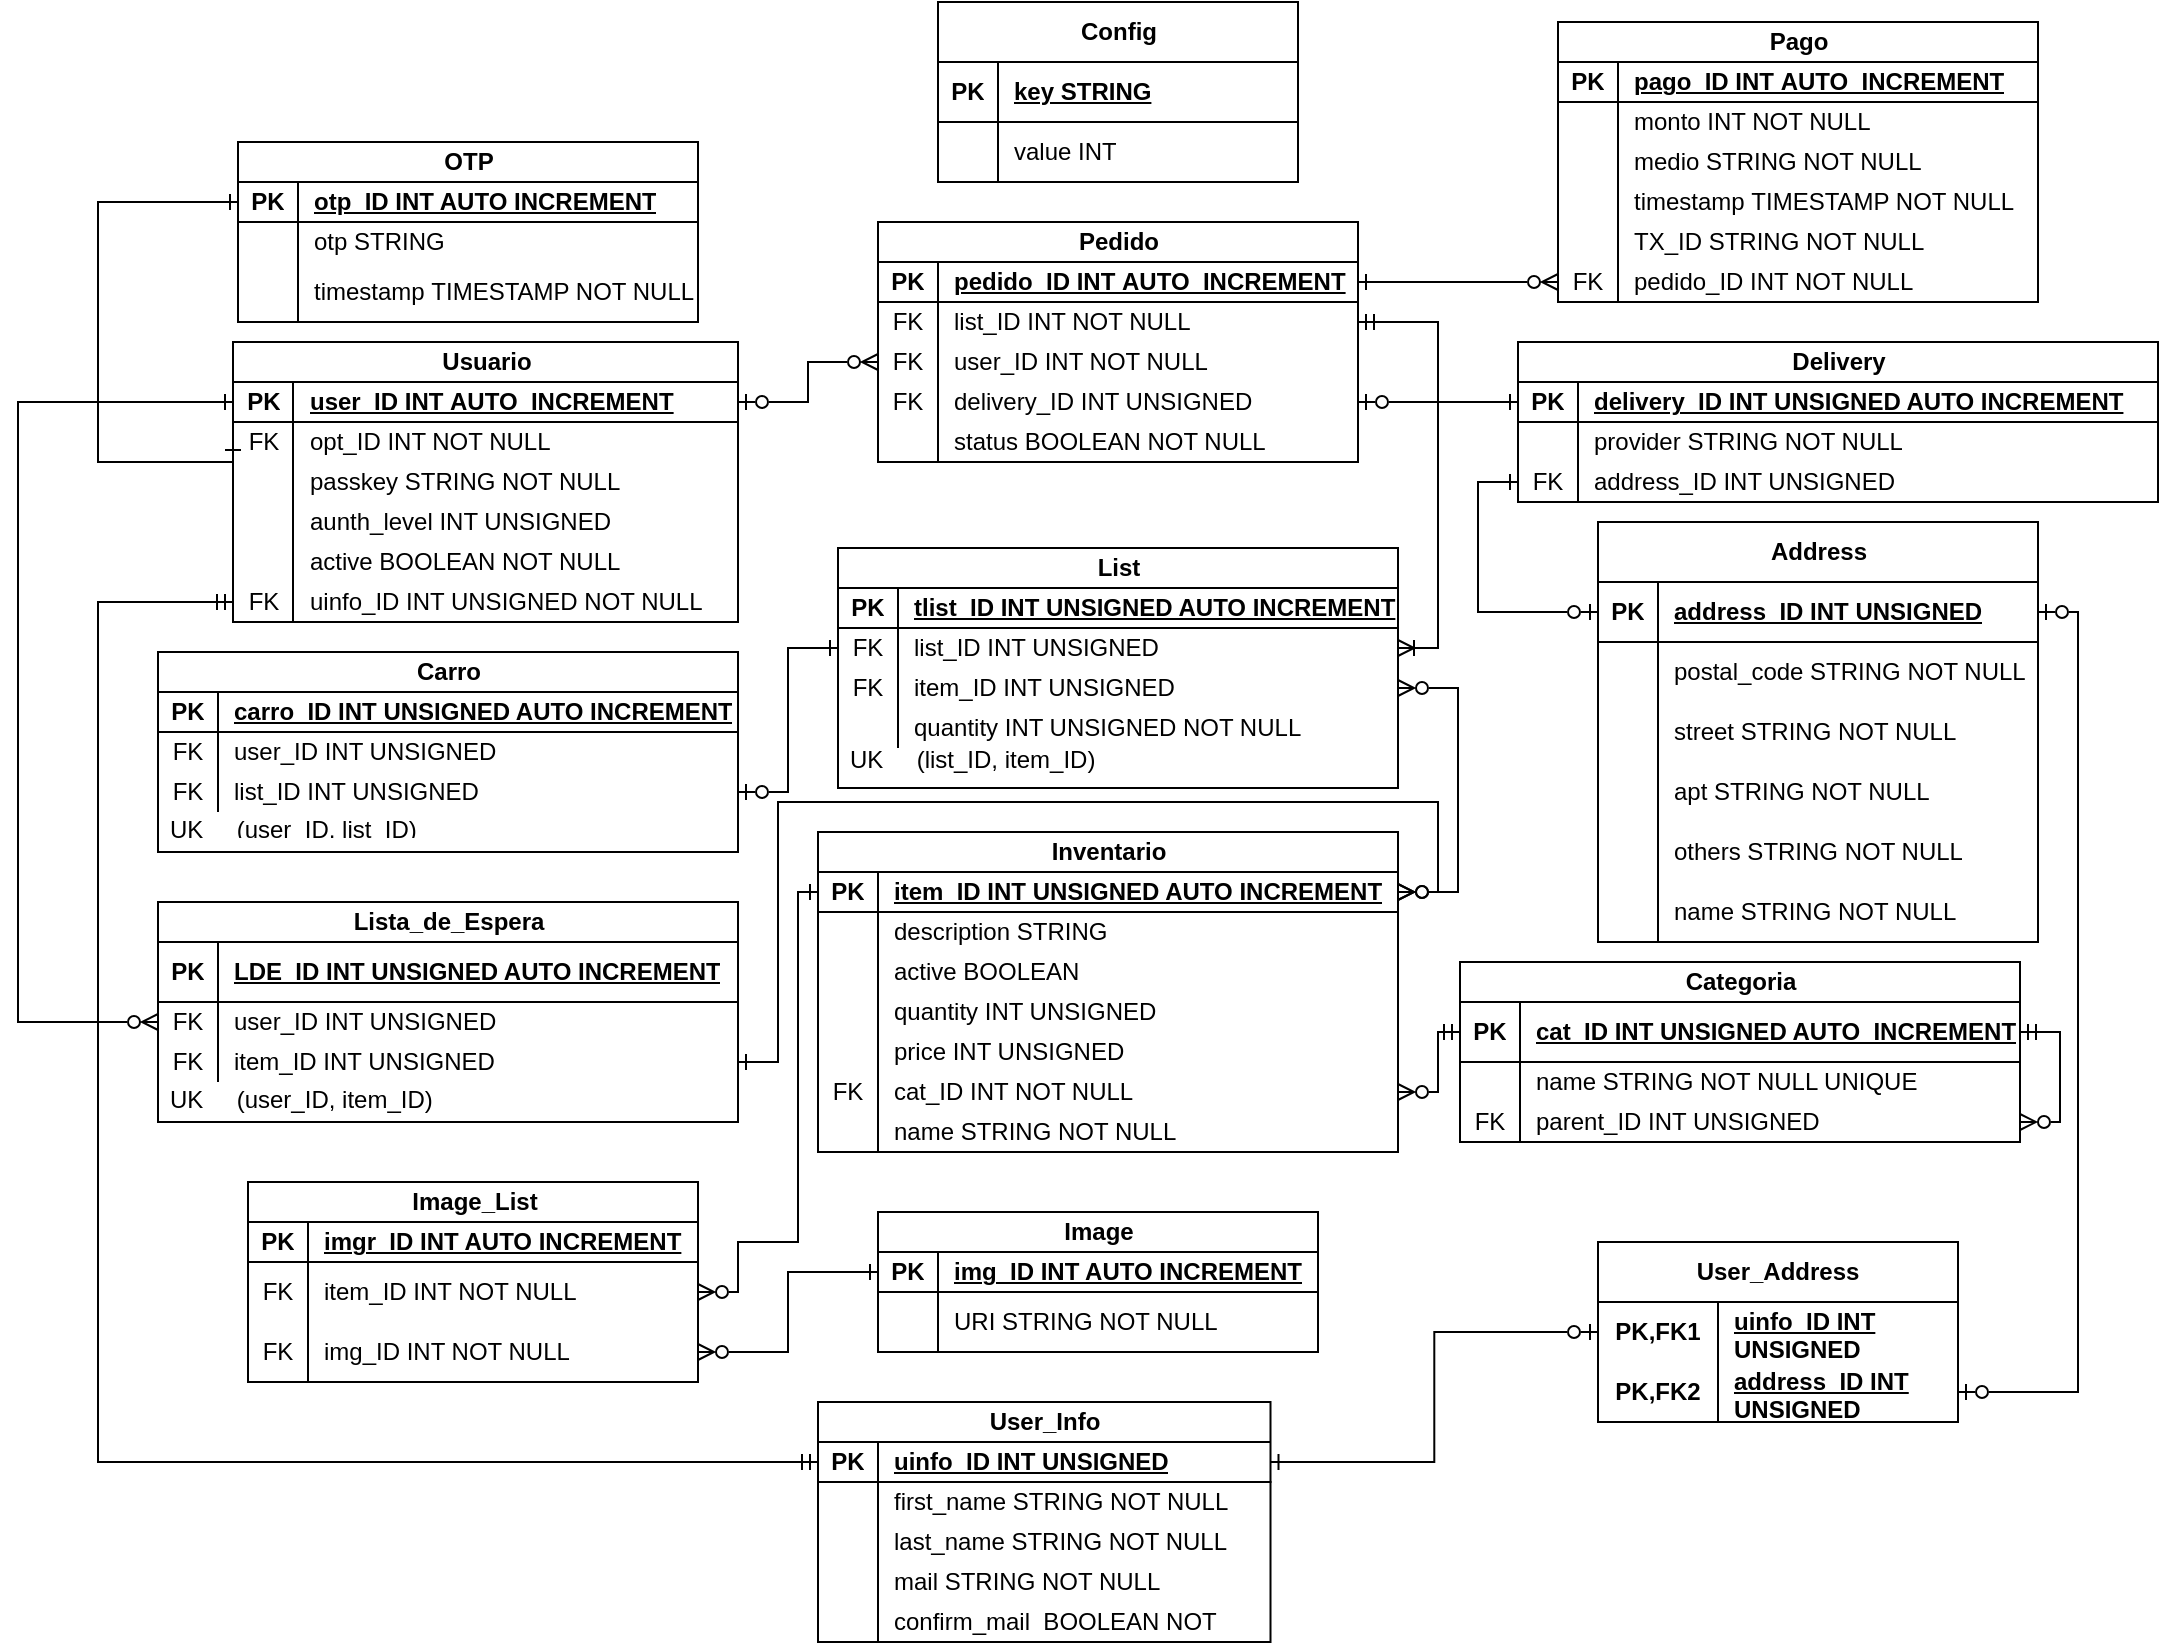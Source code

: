 <mxfile version="28.1.1">
  <diagram name="Page-1" id="5ysOg4D-5KRoqxy0ck68">
    <mxGraphModel dx="690" dy="345" grid="1" gridSize="10" guides="1" tooltips="1" connect="1" arrows="1" fold="1" page="1" pageScale="1" pageWidth="827" pageHeight="1169" math="0" shadow="0">
      <root>
        <mxCell id="0" />
        <mxCell id="1" parent="0" />
        <mxCell id="CE7UFByELRII1qGwGaDn-330" style="edgeStyle=orthogonalEdgeStyle;rounded=0;orthogonalLoop=1;jettySize=auto;html=1;exitX=1;exitY=0.5;exitDx=0;exitDy=0;entryX=1;entryY=0.5;entryDx=0;entryDy=0;startArrow=ERmandOne;startFill=0;endArrow=ERzeroToMany;endFill=0;" parent="1" source="CE7UFByELRII1qGwGaDn-45" target="CE7UFByELRII1qGwGaDn-51" edge="1">
          <mxGeometry relative="1" as="geometry" />
        </mxCell>
        <mxCell id="CE7UFByELRII1qGwGaDn-5" value="Usuario" style="shape=table;startSize=20;container=1;collapsible=1;childLayout=tableLayout;fixedRows=1;rowLines=0;fontStyle=1;align=center;resizeLast=1;html=1;" parent="1" vertex="1">
          <mxGeometry x="487.5" y="380" width="252.5" height="140" as="geometry" />
        </mxCell>
        <mxCell id="CE7UFByELRII1qGwGaDn-6" value="" style="shape=tableRow;horizontal=0;startSize=0;swimlaneHead=0;swimlaneBody=0;fillColor=none;collapsible=0;dropTarget=0;points=[[0,0.5],[1,0.5]];portConstraint=eastwest;top=0;left=0;right=0;bottom=1;" parent="CE7UFByELRII1qGwGaDn-5" vertex="1">
          <mxGeometry y="20" width="252.5" height="20" as="geometry" />
        </mxCell>
        <mxCell id="CE7UFByELRII1qGwGaDn-7" value="PK" style="shape=partialRectangle;connectable=0;fillColor=none;top=0;left=0;bottom=0;right=0;fontStyle=1;overflow=hidden;whiteSpace=wrap;html=1;" parent="CE7UFByELRII1qGwGaDn-6" vertex="1">
          <mxGeometry width="30" height="20" as="geometry">
            <mxRectangle width="30" height="20" as="alternateBounds" />
          </mxGeometry>
        </mxCell>
        <mxCell id="CE7UFByELRII1qGwGaDn-8" value="user_ID INT&amp;nbsp;AUTO_INCREMENT" style="shape=partialRectangle;connectable=0;fillColor=none;top=0;left=0;bottom=0;right=0;align=left;spacingLeft=6;fontStyle=5;overflow=hidden;whiteSpace=wrap;html=1;" parent="CE7UFByELRII1qGwGaDn-6" vertex="1">
          <mxGeometry x="30" width="222.5" height="20" as="geometry">
            <mxRectangle width="222.5" height="20" as="alternateBounds" />
          </mxGeometry>
        </mxCell>
        <mxCell id="CE7UFByELRII1qGwGaDn-540" value="" style="shape=tableRow;horizontal=0;startSize=0;swimlaneHead=0;swimlaneBody=0;fillColor=none;collapsible=0;dropTarget=0;points=[[0,0.5],[1,0.5]];portConstraint=eastwest;top=0;left=0;right=0;bottom=0;" parent="CE7UFByELRII1qGwGaDn-5" vertex="1">
          <mxGeometry y="40" width="252.5" height="20" as="geometry" />
        </mxCell>
        <mxCell id="CE7UFByELRII1qGwGaDn-541" value="FK" style="shape=partialRectangle;connectable=0;fillColor=none;top=0;left=0;bottom=0;right=0;editable=1;overflow=hidden;whiteSpace=wrap;html=1;" parent="CE7UFByELRII1qGwGaDn-540" vertex="1">
          <mxGeometry width="30" height="20" as="geometry">
            <mxRectangle width="30" height="20" as="alternateBounds" />
          </mxGeometry>
        </mxCell>
        <mxCell id="CE7UFByELRII1qGwGaDn-542" value="opt_ID INT NOT NULL" style="shape=partialRectangle;connectable=0;fillColor=none;top=0;left=0;bottom=0;right=0;align=left;spacingLeft=6;overflow=hidden;whiteSpace=wrap;html=1;" parent="CE7UFByELRII1qGwGaDn-540" vertex="1">
          <mxGeometry x="30" width="222.5" height="20" as="geometry">
            <mxRectangle width="222.5" height="20" as="alternateBounds" />
          </mxGeometry>
        </mxCell>
        <mxCell id="CE7UFByELRII1qGwGaDn-12" value="" style="shape=tableRow;horizontal=0;startSize=0;swimlaneHead=0;swimlaneBody=0;fillColor=none;collapsible=0;dropTarget=0;points=[[0,0.5],[1,0.5]];portConstraint=eastwest;top=0;left=0;right=0;bottom=0;" parent="CE7UFByELRII1qGwGaDn-5" vertex="1">
          <mxGeometry y="60" width="252.5" height="20" as="geometry" />
        </mxCell>
        <mxCell id="CE7UFByELRII1qGwGaDn-13" value="" style="shape=partialRectangle;connectable=0;fillColor=none;top=0;left=0;bottom=0;right=0;editable=1;overflow=hidden;whiteSpace=wrap;html=1;" parent="CE7UFByELRII1qGwGaDn-12" vertex="1">
          <mxGeometry width="30" height="20" as="geometry">
            <mxRectangle width="30" height="20" as="alternateBounds" />
          </mxGeometry>
        </mxCell>
        <mxCell id="CE7UFByELRII1qGwGaDn-14" value="passkey STRING&amp;nbsp;NOT NULL" style="shape=partialRectangle;connectable=0;fillColor=none;top=0;left=0;bottom=0;right=0;align=left;spacingLeft=6;overflow=hidden;whiteSpace=wrap;html=1;" parent="CE7UFByELRII1qGwGaDn-12" vertex="1">
          <mxGeometry x="30" width="222.5" height="20" as="geometry">
            <mxRectangle width="222.5" height="20" as="alternateBounds" />
          </mxGeometry>
        </mxCell>
        <mxCell id="CE7UFByELRII1qGwGaDn-262" value="" style="shape=tableRow;horizontal=0;startSize=0;swimlaneHead=0;swimlaneBody=0;fillColor=none;collapsible=0;dropTarget=0;points=[[0,0.5],[1,0.5]];portConstraint=eastwest;top=0;left=0;right=0;bottom=0;" parent="CE7UFByELRII1qGwGaDn-5" vertex="1">
          <mxGeometry y="80" width="252.5" height="20" as="geometry" />
        </mxCell>
        <mxCell id="CE7UFByELRII1qGwGaDn-263" value="" style="shape=partialRectangle;connectable=0;fillColor=none;top=0;left=0;bottom=0;right=0;editable=1;overflow=hidden;whiteSpace=wrap;html=1;" parent="CE7UFByELRII1qGwGaDn-262" vertex="1">
          <mxGeometry width="30" height="20" as="geometry">
            <mxRectangle width="30" height="20" as="alternateBounds" />
          </mxGeometry>
        </mxCell>
        <mxCell id="CE7UFByELRII1qGwGaDn-264" value="aunth_level INT UNSIGNED" style="shape=partialRectangle;connectable=0;fillColor=none;top=0;left=0;bottom=0;right=0;align=left;spacingLeft=6;overflow=hidden;whiteSpace=wrap;html=1;" parent="CE7UFByELRII1qGwGaDn-262" vertex="1">
          <mxGeometry x="30" width="222.5" height="20" as="geometry">
            <mxRectangle width="222.5" height="20" as="alternateBounds" />
          </mxGeometry>
        </mxCell>
        <mxCell id="CE7UFByELRII1qGwGaDn-333" value="" style="shape=tableRow;horizontal=0;startSize=0;swimlaneHead=0;swimlaneBody=0;fillColor=none;collapsible=0;dropTarget=0;points=[[0,0.5],[1,0.5]];portConstraint=eastwest;top=0;left=0;right=0;bottom=0;" parent="CE7UFByELRII1qGwGaDn-5" vertex="1">
          <mxGeometry y="100" width="252.5" height="20" as="geometry" />
        </mxCell>
        <mxCell id="CE7UFByELRII1qGwGaDn-334" value="" style="shape=partialRectangle;connectable=0;fillColor=none;top=0;left=0;bottom=0;right=0;editable=1;overflow=hidden;whiteSpace=wrap;html=1;" parent="CE7UFByELRII1qGwGaDn-333" vertex="1">
          <mxGeometry width="30" height="20" as="geometry">
            <mxRectangle width="30" height="20" as="alternateBounds" />
          </mxGeometry>
        </mxCell>
        <mxCell id="CE7UFByELRII1qGwGaDn-335" value="active BOOLEAN NOT NULL" style="shape=partialRectangle;connectable=0;fillColor=none;top=0;left=0;bottom=0;right=0;align=left;spacingLeft=6;overflow=hidden;whiteSpace=wrap;html=1;" parent="CE7UFByELRII1qGwGaDn-333" vertex="1">
          <mxGeometry x="30" width="222.5" height="20" as="geometry">
            <mxRectangle width="222.5" height="20" as="alternateBounds" />
          </mxGeometry>
        </mxCell>
        <mxCell id="CE7UFByELRII1qGwGaDn-427" value="" style="shape=tableRow;horizontal=0;startSize=0;swimlaneHead=0;swimlaneBody=0;fillColor=none;collapsible=0;dropTarget=0;points=[[0,0.5],[1,0.5]];portConstraint=eastwest;top=0;left=0;right=0;bottom=0;" parent="CE7UFByELRII1qGwGaDn-5" vertex="1">
          <mxGeometry y="120" width="252.5" height="20" as="geometry" />
        </mxCell>
        <mxCell id="CE7UFByELRII1qGwGaDn-428" value="FK" style="shape=partialRectangle;connectable=0;fillColor=none;top=0;left=0;bottom=0;right=0;editable=1;overflow=hidden;whiteSpace=wrap;html=1;" parent="CE7UFByELRII1qGwGaDn-427" vertex="1">
          <mxGeometry width="30" height="20" as="geometry">
            <mxRectangle width="30" height="20" as="alternateBounds" />
          </mxGeometry>
        </mxCell>
        <mxCell id="CE7UFByELRII1qGwGaDn-429" value="uinfo_ID INT UNSIGNED NOT NULL" style="shape=partialRectangle;connectable=0;fillColor=none;top=0;left=0;bottom=0;right=0;align=left;spacingLeft=6;overflow=hidden;whiteSpace=wrap;html=1;" parent="CE7UFByELRII1qGwGaDn-427" vertex="1">
          <mxGeometry x="30" width="222.5" height="20" as="geometry">
            <mxRectangle width="222.5" height="20" as="alternateBounds" />
          </mxGeometry>
        </mxCell>
        <mxCell id="CE7UFByELRII1qGwGaDn-70" value="Pago" style="shape=table;startSize=20;container=1;collapsible=1;childLayout=tableLayout;fixedRows=1;rowLines=0;fontStyle=1;align=center;resizeLast=1;html=1;" parent="1" vertex="1">
          <mxGeometry x="1150" y="220" width="240" height="140" as="geometry" />
        </mxCell>
        <mxCell id="CE7UFByELRII1qGwGaDn-71" value="" style="shape=tableRow;horizontal=0;startSize=0;swimlaneHead=0;swimlaneBody=0;fillColor=none;collapsible=0;dropTarget=0;points=[[0,0.5],[1,0.5]];portConstraint=eastwest;top=0;left=0;right=0;bottom=1;" parent="CE7UFByELRII1qGwGaDn-70" vertex="1">
          <mxGeometry y="20" width="240" height="20" as="geometry" />
        </mxCell>
        <mxCell id="CE7UFByELRII1qGwGaDn-72" value="PK" style="shape=partialRectangle;connectable=0;fillColor=none;top=0;left=0;bottom=0;right=0;fontStyle=1;overflow=hidden;whiteSpace=wrap;html=1;" parent="CE7UFByELRII1qGwGaDn-71" vertex="1">
          <mxGeometry width="30" height="20" as="geometry">
            <mxRectangle width="30" height="20" as="alternateBounds" />
          </mxGeometry>
        </mxCell>
        <mxCell id="CE7UFByELRII1qGwGaDn-73" value="pago_ID INT&amp;nbsp;AUTO_INCREMENT" style="shape=partialRectangle;connectable=0;fillColor=none;top=0;left=0;bottom=0;right=0;align=left;spacingLeft=6;fontStyle=5;overflow=hidden;whiteSpace=wrap;html=1;" parent="CE7UFByELRII1qGwGaDn-71" vertex="1">
          <mxGeometry x="30" width="210" height="20" as="geometry">
            <mxRectangle width="210" height="20" as="alternateBounds" />
          </mxGeometry>
        </mxCell>
        <mxCell id="CE7UFByELRII1qGwGaDn-74" value="" style="shape=tableRow;horizontal=0;startSize=0;swimlaneHead=0;swimlaneBody=0;fillColor=none;collapsible=0;dropTarget=0;points=[[0,0.5],[1,0.5]];portConstraint=eastwest;top=0;left=0;right=0;bottom=0;" parent="CE7UFByELRII1qGwGaDn-70" vertex="1">
          <mxGeometry y="40" width="240" height="20" as="geometry" />
        </mxCell>
        <mxCell id="CE7UFByELRII1qGwGaDn-75" value="" style="shape=partialRectangle;connectable=0;fillColor=none;top=0;left=0;bottom=0;right=0;editable=1;overflow=hidden;whiteSpace=wrap;html=1;" parent="CE7UFByELRII1qGwGaDn-74" vertex="1">
          <mxGeometry width="30" height="20" as="geometry">
            <mxRectangle width="30" height="20" as="alternateBounds" />
          </mxGeometry>
        </mxCell>
        <mxCell id="CE7UFByELRII1qGwGaDn-76" value="monto INT NOT NULL" style="shape=partialRectangle;connectable=0;fillColor=none;top=0;left=0;bottom=0;right=0;align=left;spacingLeft=6;overflow=hidden;whiteSpace=wrap;html=1;" parent="CE7UFByELRII1qGwGaDn-74" vertex="1">
          <mxGeometry x="30" width="210" height="20" as="geometry">
            <mxRectangle width="210" height="20" as="alternateBounds" />
          </mxGeometry>
        </mxCell>
        <mxCell id="CE7UFByELRII1qGwGaDn-77" value="" style="shape=tableRow;horizontal=0;startSize=0;swimlaneHead=0;swimlaneBody=0;fillColor=none;collapsible=0;dropTarget=0;points=[[0,0.5],[1,0.5]];portConstraint=eastwest;top=0;left=0;right=0;bottom=0;" parent="CE7UFByELRII1qGwGaDn-70" vertex="1">
          <mxGeometry y="60" width="240" height="20" as="geometry" />
        </mxCell>
        <mxCell id="CE7UFByELRII1qGwGaDn-78" value="" style="shape=partialRectangle;connectable=0;fillColor=none;top=0;left=0;bottom=0;right=0;editable=1;overflow=hidden;whiteSpace=wrap;html=1;" parent="CE7UFByELRII1qGwGaDn-77" vertex="1">
          <mxGeometry width="30" height="20" as="geometry">
            <mxRectangle width="30" height="20" as="alternateBounds" />
          </mxGeometry>
        </mxCell>
        <mxCell id="CE7UFByELRII1qGwGaDn-79" value="medio STRING NOT NULL" style="shape=partialRectangle;connectable=0;fillColor=none;top=0;left=0;bottom=0;right=0;align=left;spacingLeft=6;overflow=hidden;whiteSpace=wrap;html=1;" parent="CE7UFByELRII1qGwGaDn-77" vertex="1">
          <mxGeometry x="30" width="210" height="20" as="geometry">
            <mxRectangle width="210" height="20" as="alternateBounds" />
          </mxGeometry>
        </mxCell>
        <mxCell id="CE7UFByELRII1qGwGaDn-80" value="" style="shape=tableRow;horizontal=0;startSize=0;swimlaneHead=0;swimlaneBody=0;fillColor=none;collapsible=0;dropTarget=0;points=[[0,0.5],[1,0.5]];portConstraint=eastwest;top=0;left=0;right=0;bottom=0;" parent="CE7UFByELRII1qGwGaDn-70" vertex="1">
          <mxGeometry y="80" width="240" height="20" as="geometry" />
        </mxCell>
        <mxCell id="CE7UFByELRII1qGwGaDn-81" value="" style="shape=partialRectangle;connectable=0;fillColor=none;top=0;left=0;bottom=0;right=0;editable=1;overflow=hidden;whiteSpace=wrap;html=1;" parent="CE7UFByELRII1qGwGaDn-80" vertex="1">
          <mxGeometry width="30" height="20" as="geometry">
            <mxRectangle width="30" height="20" as="alternateBounds" />
          </mxGeometry>
        </mxCell>
        <mxCell id="CE7UFByELRII1qGwGaDn-82" value="timestamp&amp;nbsp;TIMESTAMP NOT NULL" style="shape=partialRectangle;connectable=0;fillColor=none;top=0;left=0;bottom=0;right=0;align=left;spacingLeft=6;overflow=hidden;whiteSpace=wrap;html=1;" parent="CE7UFByELRII1qGwGaDn-80" vertex="1">
          <mxGeometry x="30" width="210" height="20" as="geometry">
            <mxRectangle width="210" height="20" as="alternateBounds" />
          </mxGeometry>
        </mxCell>
        <mxCell id="CE7UFByELRII1qGwGaDn-135" value="" style="shape=tableRow;horizontal=0;startSize=0;swimlaneHead=0;swimlaneBody=0;fillColor=none;collapsible=0;dropTarget=0;points=[[0,0.5],[1,0.5]];portConstraint=eastwest;top=0;left=0;right=0;bottom=0;" parent="CE7UFByELRII1qGwGaDn-70" vertex="1">
          <mxGeometry y="100" width="240" height="20" as="geometry" />
        </mxCell>
        <mxCell id="CE7UFByELRII1qGwGaDn-136" value="" style="shape=partialRectangle;connectable=0;fillColor=none;top=0;left=0;bottom=0;right=0;editable=1;overflow=hidden;whiteSpace=wrap;html=1;" parent="CE7UFByELRII1qGwGaDn-135" vertex="1">
          <mxGeometry width="30" height="20" as="geometry">
            <mxRectangle width="30" height="20" as="alternateBounds" />
          </mxGeometry>
        </mxCell>
        <mxCell id="CE7UFByELRII1qGwGaDn-137" value="TX_ID STRING NOT NULL" style="shape=partialRectangle;connectable=0;fillColor=none;top=0;left=0;bottom=0;right=0;align=left;spacingLeft=6;overflow=hidden;whiteSpace=wrap;html=1;" parent="CE7UFByELRII1qGwGaDn-135" vertex="1">
          <mxGeometry x="30" width="210" height="20" as="geometry">
            <mxRectangle width="210" height="20" as="alternateBounds" />
          </mxGeometry>
        </mxCell>
        <mxCell id="CE7UFByELRII1qGwGaDn-324" value="" style="shape=tableRow;horizontal=0;startSize=0;swimlaneHead=0;swimlaneBody=0;fillColor=none;collapsible=0;dropTarget=0;points=[[0,0.5],[1,0.5]];portConstraint=eastwest;top=0;left=0;right=0;bottom=0;" parent="CE7UFByELRII1qGwGaDn-70" vertex="1">
          <mxGeometry y="120" width="240" height="20" as="geometry" />
        </mxCell>
        <mxCell id="CE7UFByELRII1qGwGaDn-325" value="FK" style="shape=partialRectangle;connectable=0;fillColor=none;top=0;left=0;bottom=0;right=0;editable=1;overflow=hidden;whiteSpace=wrap;html=1;" parent="CE7UFByELRII1qGwGaDn-324" vertex="1">
          <mxGeometry width="30" height="20" as="geometry">
            <mxRectangle width="30" height="20" as="alternateBounds" />
          </mxGeometry>
        </mxCell>
        <mxCell id="CE7UFByELRII1qGwGaDn-326" value="pedido_ID INT NOT NULL" style="shape=partialRectangle;connectable=0;fillColor=none;top=0;left=0;bottom=0;right=0;align=left;spacingLeft=6;overflow=hidden;whiteSpace=wrap;html=1;" parent="CE7UFByELRII1qGwGaDn-324" vertex="1">
          <mxGeometry x="30" width="210" height="20" as="geometry">
            <mxRectangle width="210" height="20" as="alternateBounds" />
          </mxGeometry>
        </mxCell>
        <mxCell id="CE7UFByELRII1qGwGaDn-122" value="Pedido" style="shape=table;startSize=20;container=1;collapsible=1;childLayout=tableLayout;fixedRows=1;rowLines=0;fontStyle=1;align=center;resizeLast=1;html=1;" parent="1" vertex="1">
          <mxGeometry x="810" y="320" width="240" height="120" as="geometry" />
        </mxCell>
        <mxCell id="CE7UFByELRII1qGwGaDn-123" value="" style="shape=tableRow;horizontal=0;startSize=0;swimlaneHead=0;swimlaneBody=0;fillColor=none;collapsible=0;dropTarget=0;points=[[0,0.5],[1,0.5]];portConstraint=eastwest;top=0;left=0;right=0;bottom=1;" parent="CE7UFByELRII1qGwGaDn-122" vertex="1">
          <mxGeometry y="20" width="240" height="20" as="geometry" />
        </mxCell>
        <mxCell id="CE7UFByELRII1qGwGaDn-124" value="PK" style="shape=partialRectangle;connectable=0;fillColor=none;top=0;left=0;bottom=0;right=0;fontStyle=1;overflow=hidden;whiteSpace=wrap;html=1;" parent="CE7UFByELRII1qGwGaDn-123" vertex="1">
          <mxGeometry width="30" height="20" as="geometry">
            <mxRectangle width="30" height="20" as="alternateBounds" />
          </mxGeometry>
        </mxCell>
        <mxCell id="CE7UFByELRII1qGwGaDn-125" value="pedido_ID INT&amp;nbsp;AUTO_INCREMENT" style="shape=partialRectangle;connectable=0;fillColor=none;top=0;left=0;bottom=0;right=0;align=left;spacingLeft=6;fontStyle=5;overflow=hidden;whiteSpace=wrap;html=1;" parent="CE7UFByELRII1qGwGaDn-123" vertex="1">
          <mxGeometry x="30" width="210" height="20" as="geometry">
            <mxRectangle width="210" height="20" as="alternateBounds" />
          </mxGeometry>
        </mxCell>
        <mxCell id="CE7UFByELRII1qGwGaDn-126" value="" style="shape=tableRow;horizontal=0;startSize=0;swimlaneHead=0;swimlaneBody=0;fillColor=none;collapsible=0;dropTarget=0;points=[[0,0.5],[1,0.5]];portConstraint=eastwest;top=0;left=0;right=0;bottom=0;" parent="CE7UFByELRII1qGwGaDn-122" vertex="1">
          <mxGeometry y="40" width="240" height="20" as="geometry" />
        </mxCell>
        <mxCell id="CE7UFByELRII1qGwGaDn-127" value="FK" style="shape=partialRectangle;connectable=0;fillColor=none;top=0;left=0;bottom=0;right=0;editable=1;overflow=hidden;whiteSpace=wrap;html=1;" parent="CE7UFByELRII1qGwGaDn-126" vertex="1">
          <mxGeometry width="30" height="20" as="geometry">
            <mxRectangle width="30" height="20" as="alternateBounds" />
          </mxGeometry>
        </mxCell>
        <mxCell id="CE7UFByELRII1qGwGaDn-128" value="list_ID INT NOT NULL" style="shape=partialRectangle;connectable=0;fillColor=none;top=0;left=0;bottom=0;right=0;align=left;spacingLeft=6;overflow=hidden;whiteSpace=wrap;html=1;" parent="CE7UFByELRII1qGwGaDn-126" vertex="1">
          <mxGeometry x="30" width="210" height="20" as="geometry">
            <mxRectangle width="210" height="20" as="alternateBounds" />
          </mxGeometry>
        </mxCell>
        <mxCell id="CE7UFByELRII1qGwGaDn-129" value="" style="shape=tableRow;horizontal=0;startSize=0;swimlaneHead=0;swimlaneBody=0;fillColor=none;collapsible=0;dropTarget=0;points=[[0,0.5],[1,0.5]];portConstraint=eastwest;top=0;left=0;right=0;bottom=0;" parent="CE7UFByELRII1qGwGaDn-122" vertex="1">
          <mxGeometry y="60" width="240" height="20" as="geometry" />
        </mxCell>
        <mxCell id="CE7UFByELRII1qGwGaDn-130" value="FK" style="shape=partialRectangle;connectable=0;fillColor=none;top=0;left=0;bottom=0;right=0;editable=1;overflow=hidden;whiteSpace=wrap;html=1;" parent="CE7UFByELRII1qGwGaDn-129" vertex="1">
          <mxGeometry width="30" height="20" as="geometry">
            <mxRectangle width="30" height="20" as="alternateBounds" />
          </mxGeometry>
        </mxCell>
        <mxCell id="CE7UFByELRII1qGwGaDn-131" value="user_ID INT NOT NULL" style="shape=partialRectangle;connectable=0;fillColor=none;top=0;left=0;bottom=0;right=0;align=left;spacingLeft=6;overflow=hidden;whiteSpace=wrap;html=1;" parent="CE7UFByELRII1qGwGaDn-129" vertex="1">
          <mxGeometry x="30" width="210" height="20" as="geometry">
            <mxRectangle width="210" height="20" as="alternateBounds" />
          </mxGeometry>
        </mxCell>
        <mxCell id="CE7UFByELRII1qGwGaDn-132" value="" style="shape=tableRow;horizontal=0;startSize=0;swimlaneHead=0;swimlaneBody=0;fillColor=none;collapsible=0;dropTarget=0;points=[[0,0.5],[1,0.5]];portConstraint=eastwest;top=0;left=0;right=0;bottom=0;" parent="CE7UFByELRII1qGwGaDn-122" vertex="1">
          <mxGeometry y="80" width="240" height="20" as="geometry" />
        </mxCell>
        <mxCell id="CE7UFByELRII1qGwGaDn-133" value="FK" style="shape=partialRectangle;connectable=0;fillColor=none;top=0;left=0;bottom=0;right=0;editable=1;overflow=hidden;whiteSpace=wrap;html=1;" parent="CE7UFByELRII1qGwGaDn-132" vertex="1">
          <mxGeometry width="30" height="20" as="geometry">
            <mxRectangle width="30" height="20" as="alternateBounds" />
          </mxGeometry>
        </mxCell>
        <mxCell id="CE7UFByELRII1qGwGaDn-134" value="delivery_ID INT UNSIGNED" style="shape=partialRectangle;connectable=0;fillColor=none;top=0;left=0;bottom=0;right=0;align=left;spacingLeft=6;overflow=hidden;whiteSpace=wrap;html=1;" parent="CE7UFByELRII1qGwGaDn-132" vertex="1">
          <mxGeometry x="30" width="210" height="20" as="geometry">
            <mxRectangle width="210" height="20" as="alternateBounds" />
          </mxGeometry>
        </mxCell>
        <mxCell id="CE7UFByELRII1qGwGaDn-410" value="" style="shape=tableRow;horizontal=0;startSize=0;swimlaneHead=0;swimlaneBody=0;fillColor=none;collapsible=0;dropTarget=0;points=[[0,0.5],[1,0.5]];portConstraint=eastwest;top=0;left=0;right=0;bottom=0;" parent="CE7UFByELRII1qGwGaDn-122" vertex="1">
          <mxGeometry y="100" width="240" height="20" as="geometry" />
        </mxCell>
        <mxCell id="CE7UFByELRII1qGwGaDn-411" value="" style="shape=partialRectangle;connectable=0;fillColor=none;top=0;left=0;bottom=0;right=0;editable=1;overflow=hidden;whiteSpace=wrap;html=1;" parent="CE7UFByELRII1qGwGaDn-410" vertex="1">
          <mxGeometry width="30" height="20" as="geometry">
            <mxRectangle width="30" height="20" as="alternateBounds" />
          </mxGeometry>
        </mxCell>
        <mxCell id="CE7UFByELRII1qGwGaDn-412" value="status&amp;nbsp;BOOLEAN NOT NULL&lt;span style=&quot;white-space: pre;&quot;&gt;&#x9;&lt;/span&gt;" style="shape=partialRectangle;connectable=0;fillColor=none;top=0;left=0;bottom=0;right=0;align=left;spacingLeft=6;overflow=hidden;whiteSpace=wrap;html=1;" parent="CE7UFByELRII1qGwGaDn-410" vertex="1">
          <mxGeometry x="30" width="210" height="20" as="geometry">
            <mxRectangle width="210" height="20" as="alternateBounds" />
          </mxGeometry>
        </mxCell>
        <mxCell id="CE7UFByELRII1qGwGaDn-44" value="Categoria" style="shape=table;startSize=20;container=1;collapsible=1;childLayout=tableLayout;fixedRows=1;rowLines=0;fontStyle=1;align=center;resizeLast=1;html=1;" parent="1" vertex="1">
          <mxGeometry x="1101" y="690" width="280" height="90" as="geometry" />
        </mxCell>
        <mxCell id="CE7UFByELRII1qGwGaDn-45" value="" style="shape=tableRow;horizontal=0;startSize=0;swimlaneHead=0;swimlaneBody=0;fillColor=none;collapsible=0;dropTarget=0;points=[[0,0.5],[1,0.5]];portConstraint=eastwest;top=0;left=0;right=0;bottom=1;" parent="CE7UFByELRII1qGwGaDn-44" vertex="1">
          <mxGeometry y="20" width="280" height="30" as="geometry" />
        </mxCell>
        <mxCell id="CE7UFByELRII1qGwGaDn-46" value="PK" style="shape=partialRectangle;connectable=0;fillColor=none;top=0;left=0;bottom=0;right=0;fontStyle=1;overflow=hidden;whiteSpace=wrap;html=1;" parent="CE7UFByELRII1qGwGaDn-45" vertex="1">
          <mxGeometry width="30" height="30" as="geometry">
            <mxRectangle width="30" height="30" as="alternateBounds" />
          </mxGeometry>
        </mxCell>
        <mxCell id="CE7UFByELRII1qGwGaDn-47" value="cat_ID INT UNSIGNED AUTO_INCREMENT" style="shape=partialRectangle;connectable=0;fillColor=none;top=0;left=0;bottom=0;right=0;align=left;spacingLeft=6;fontStyle=5;overflow=hidden;whiteSpace=wrap;html=1;" parent="CE7UFByELRII1qGwGaDn-45" vertex="1">
          <mxGeometry x="30" width="250" height="30" as="geometry">
            <mxRectangle width="250" height="30" as="alternateBounds" />
          </mxGeometry>
        </mxCell>
        <mxCell id="CE7UFByELRII1qGwGaDn-48" value="" style="shape=tableRow;horizontal=0;startSize=0;swimlaneHead=0;swimlaneBody=0;fillColor=none;collapsible=0;dropTarget=0;points=[[0,0.5],[1,0.5]];portConstraint=eastwest;top=0;left=0;right=0;bottom=0;" parent="CE7UFByELRII1qGwGaDn-44" vertex="1">
          <mxGeometry y="50" width="280" height="20" as="geometry" />
        </mxCell>
        <mxCell id="CE7UFByELRII1qGwGaDn-49" value="" style="shape=partialRectangle;connectable=0;fillColor=none;top=0;left=0;bottom=0;right=0;editable=1;overflow=hidden;whiteSpace=wrap;html=1;" parent="CE7UFByELRII1qGwGaDn-48" vertex="1">
          <mxGeometry width="30" height="20" as="geometry">
            <mxRectangle width="30" height="20" as="alternateBounds" />
          </mxGeometry>
        </mxCell>
        <mxCell id="CE7UFByELRII1qGwGaDn-50" value="name STRING&amp;nbsp;NOT NULL UNIQUE" style="shape=partialRectangle;connectable=0;fillColor=none;top=0;left=0;bottom=0;right=0;align=left;spacingLeft=6;overflow=hidden;whiteSpace=wrap;html=1;" parent="CE7UFByELRII1qGwGaDn-48" vertex="1">
          <mxGeometry x="30" width="250" height="20" as="geometry">
            <mxRectangle width="250" height="20" as="alternateBounds" />
          </mxGeometry>
        </mxCell>
        <mxCell id="CE7UFByELRII1qGwGaDn-51" value="" style="shape=tableRow;horizontal=0;startSize=0;swimlaneHead=0;swimlaneBody=0;fillColor=none;collapsible=0;dropTarget=0;points=[[0,0.5],[1,0.5]];portConstraint=eastwest;top=0;left=0;right=0;bottom=0;" parent="CE7UFByELRII1qGwGaDn-44" vertex="1">
          <mxGeometry y="70" width="280" height="20" as="geometry" />
        </mxCell>
        <mxCell id="CE7UFByELRII1qGwGaDn-52" value="FK" style="shape=partialRectangle;connectable=0;fillColor=none;top=0;left=0;bottom=0;right=0;editable=1;overflow=hidden;whiteSpace=wrap;html=1;" parent="CE7UFByELRII1qGwGaDn-51" vertex="1">
          <mxGeometry width="30" height="20" as="geometry">
            <mxRectangle width="30" height="20" as="alternateBounds" />
          </mxGeometry>
        </mxCell>
        <mxCell id="CE7UFByELRII1qGwGaDn-53" value="parent_ID INT UNSIGNED" style="shape=partialRectangle;connectable=0;fillColor=none;top=0;left=0;bottom=0;right=0;align=left;spacingLeft=6;overflow=hidden;whiteSpace=wrap;html=1;" parent="CE7UFByELRII1qGwGaDn-51" vertex="1">
          <mxGeometry x="30" width="250" height="20" as="geometry">
            <mxRectangle width="250" height="20" as="alternateBounds" />
          </mxGeometry>
        </mxCell>
        <mxCell id="CE7UFByELRII1qGwGaDn-57" value="Inventario" style="shape=table;startSize=20;container=1;collapsible=1;childLayout=tableLayout;fixedRows=1;rowLines=0;fontStyle=1;align=center;resizeLast=1;html=1;" parent="1" vertex="1">
          <mxGeometry x="780" y="625" width="290" height="160" as="geometry" />
        </mxCell>
        <mxCell id="CE7UFByELRII1qGwGaDn-58" value="" style="shape=tableRow;horizontal=0;startSize=0;swimlaneHead=0;swimlaneBody=0;fillColor=none;collapsible=0;dropTarget=0;points=[[0,0.5],[1,0.5]];portConstraint=eastwest;top=0;left=0;right=0;bottom=1;" parent="CE7UFByELRII1qGwGaDn-57" vertex="1">
          <mxGeometry y="20" width="290" height="20" as="geometry" />
        </mxCell>
        <mxCell id="CE7UFByELRII1qGwGaDn-59" value="PK" style="shape=partialRectangle;connectable=0;fillColor=none;top=0;left=0;bottom=0;right=0;fontStyle=1;overflow=hidden;whiteSpace=wrap;html=1;" parent="CE7UFByELRII1qGwGaDn-58" vertex="1">
          <mxGeometry width="30" height="20" as="geometry">
            <mxRectangle width="30" height="20" as="alternateBounds" />
          </mxGeometry>
        </mxCell>
        <mxCell id="CE7UFByELRII1qGwGaDn-60" value="item_ID&amp;nbsp;INT UNSIGNED AUTO INCREMENT" style="shape=partialRectangle;connectable=0;fillColor=none;top=0;left=0;bottom=0;right=0;align=left;spacingLeft=6;fontStyle=5;overflow=hidden;whiteSpace=wrap;html=1;" parent="CE7UFByELRII1qGwGaDn-58" vertex="1">
          <mxGeometry x="30" width="260" height="20" as="geometry">
            <mxRectangle width="260" height="20" as="alternateBounds" />
          </mxGeometry>
        </mxCell>
        <mxCell id="CE7UFByELRII1qGwGaDn-61" value="" style="shape=tableRow;horizontal=0;startSize=0;swimlaneHead=0;swimlaneBody=0;fillColor=none;collapsible=0;dropTarget=0;points=[[0,0.5],[1,0.5]];portConstraint=eastwest;top=0;left=0;right=0;bottom=0;" parent="CE7UFByELRII1qGwGaDn-57" vertex="1">
          <mxGeometry y="40" width="290" height="20" as="geometry" />
        </mxCell>
        <mxCell id="CE7UFByELRII1qGwGaDn-62" value="" style="shape=partialRectangle;connectable=0;fillColor=none;top=0;left=0;bottom=0;right=0;editable=1;overflow=hidden;whiteSpace=wrap;html=1;" parent="CE7UFByELRII1qGwGaDn-61" vertex="1">
          <mxGeometry width="30" height="20" as="geometry">
            <mxRectangle width="30" height="20" as="alternateBounds" />
          </mxGeometry>
        </mxCell>
        <mxCell id="CE7UFByELRII1qGwGaDn-63" value="description STRING" style="shape=partialRectangle;connectable=0;fillColor=none;top=0;left=0;bottom=0;right=0;align=left;spacingLeft=6;overflow=hidden;whiteSpace=wrap;html=1;" parent="CE7UFByELRII1qGwGaDn-61" vertex="1">
          <mxGeometry x="30" width="260" height="20" as="geometry">
            <mxRectangle width="260" height="20" as="alternateBounds" />
          </mxGeometry>
        </mxCell>
        <mxCell id="CE7UFByELRII1qGwGaDn-64" value="" style="shape=tableRow;horizontal=0;startSize=0;swimlaneHead=0;swimlaneBody=0;fillColor=none;collapsible=0;dropTarget=0;points=[[0,0.5],[1,0.5]];portConstraint=eastwest;top=0;left=0;right=0;bottom=0;" parent="CE7UFByELRII1qGwGaDn-57" vertex="1">
          <mxGeometry y="60" width="290" height="20" as="geometry" />
        </mxCell>
        <mxCell id="CE7UFByELRII1qGwGaDn-65" value="" style="shape=partialRectangle;connectable=0;fillColor=none;top=0;left=0;bottom=0;right=0;editable=1;overflow=hidden;whiteSpace=wrap;html=1;" parent="CE7UFByELRII1qGwGaDn-64" vertex="1">
          <mxGeometry width="30" height="20" as="geometry">
            <mxRectangle width="30" height="20" as="alternateBounds" />
          </mxGeometry>
        </mxCell>
        <mxCell id="CE7UFByELRII1qGwGaDn-66" value="active BOOLEAN" style="shape=partialRectangle;connectable=0;fillColor=none;top=0;left=0;bottom=0;right=0;align=left;spacingLeft=6;overflow=hidden;whiteSpace=wrap;html=1;" parent="CE7UFByELRII1qGwGaDn-64" vertex="1">
          <mxGeometry x="30" width="260" height="20" as="geometry">
            <mxRectangle width="260" height="20" as="alternateBounds" />
          </mxGeometry>
        </mxCell>
        <mxCell id="CE7UFByELRII1qGwGaDn-67" value="" style="shape=tableRow;horizontal=0;startSize=0;swimlaneHead=0;swimlaneBody=0;fillColor=none;collapsible=0;dropTarget=0;points=[[0,0.5],[1,0.5]];portConstraint=eastwest;top=0;left=0;right=0;bottom=0;" parent="CE7UFByELRII1qGwGaDn-57" vertex="1">
          <mxGeometry y="80" width="290" height="20" as="geometry" />
        </mxCell>
        <mxCell id="CE7UFByELRII1qGwGaDn-68" value="" style="shape=partialRectangle;connectable=0;fillColor=none;top=0;left=0;bottom=0;right=0;editable=1;overflow=hidden;whiteSpace=wrap;html=1;" parent="CE7UFByELRII1qGwGaDn-67" vertex="1">
          <mxGeometry width="30" height="20" as="geometry">
            <mxRectangle width="30" height="20" as="alternateBounds" />
          </mxGeometry>
        </mxCell>
        <mxCell id="CE7UFByELRII1qGwGaDn-69" value="quantity&amp;nbsp;INT UNSIGNED" style="shape=partialRectangle;connectable=0;fillColor=none;top=0;left=0;bottom=0;right=0;align=left;spacingLeft=6;overflow=hidden;whiteSpace=wrap;html=1;" parent="CE7UFByELRII1qGwGaDn-67" vertex="1">
          <mxGeometry x="30" width="260" height="20" as="geometry">
            <mxRectangle width="260" height="20" as="alternateBounds" />
          </mxGeometry>
        </mxCell>
        <mxCell id="CE7UFByELRII1qGwGaDn-141" value="" style="shape=tableRow;horizontal=0;startSize=0;swimlaneHead=0;swimlaneBody=0;fillColor=none;collapsible=0;dropTarget=0;points=[[0,0.5],[1,0.5]];portConstraint=eastwest;top=0;left=0;right=0;bottom=0;" parent="CE7UFByELRII1qGwGaDn-57" vertex="1">
          <mxGeometry y="100" width="290" height="20" as="geometry" />
        </mxCell>
        <mxCell id="CE7UFByELRII1qGwGaDn-142" value="" style="shape=partialRectangle;connectable=0;fillColor=none;top=0;left=0;bottom=0;right=0;editable=1;overflow=hidden;whiteSpace=wrap;html=1;" parent="CE7UFByELRII1qGwGaDn-141" vertex="1">
          <mxGeometry width="30" height="20" as="geometry">
            <mxRectangle width="30" height="20" as="alternateBounds" />
          </mxGeometry>
        </mxCell>
        <mxCell id="CE7UFByELRII1qGwGaDn-143" value="price INT UNSIGNED" style="shape=partialRectangle;connectable=0;fillColor=none;top=0;left=0;bottom=0;right=0;align=left;spacingLeft=6;overflow=hidden;whiteSpace=wrap;html=1;" parent="CE7UFByELRII1qGwGaDn-141" vertex="1">
          <mxGeometry x="30" width="260" height="20" as="geometry">
            <mxRectangle width="260" height="20" as="alternateBounds" />
          </mxGeometry>
        </mxCell>
        <mxCell id="CE7UFByELRII1qGwGaDn-204" value="" style="shape=tableRow;horizontal=0;startSize=0;swimlaneHead=0;swimlaneBody=0;fillColor=none;collapsible=0;dropTarget=0;points=[[0,0.5],[1,0.5]];portConstraint=eastwest;top=0;left=0;right=0;bottom=0;" parent="CE7UFByELRII1qGwGaDn-57" vertex="1">
          <mxGeometry y="120" width="290" height="20" as="geometry" />
        </mxCell>
        <mxCell id="CE7UFByELRII1qGwGaDn-205" value="FK" style="shape=partialRectangle;connectable=0;fillColor=none;top=0;left=0;bottom=0;right=0;editable=1;overflow=hidden;whiteSpace=wrap;html=1;" parent="CE7UFByELRII1qGwGaDn-204" vertex="1">
          <mxGeometry width="30" height="20" as="geometry">
            <mxRectangle width="30" height="20" as="alternateBounds" />
          </mxGeometry>
        </mxCell>
        <mxCell id="CE7UFByELRII1qGwGaDn-206" value="cat_ID INT NOT NULL" style="shape=partialRectangle;connectable=0;fillColor=none;top=0;left=0;bottom=0;right=0;align=left;spacingLeft=6;overflow=hidden;whiteSpace=wrap;html=1;" parent="CE7UFByELRII1qGwGaDn-204" vertex="1">
          <mxGeometry x="30" width="260" height="20" as="geometry">
            <mxRectangle width="260" height="20" as="alternateBounds" />
          </mxGeometry>
        </mxCell>
        <mxCell id="CE7UFByELRII1qGwGaDn-440" value="" style="shape=tableRow;horizontal=0;startSize=0;swimlaneHead=0;swimlaneBody=0;fillColor=none;collapsible=0;dropTarget=0;points=[[0,0.5],[1,0.5]];portConstraint=eastwest;top=0;left=0;right=0;bottom=0;" parent="CE7UFByELRII1qGwGaDn-57" vertex="1">
          <mxGeometry y="140" width="290" height="20" as="geometry" />
        </mxCell>
        <mxCell id="CE7UFByELRII1qGwGaDn-441" value="" style="shape=partialRectangle;connectable=0;fillColor=none;top=0;left=0;bottom=0;right=0;editable=1;overflow=hidden;whiteSpace=wrap;html=1;" parent="CE7UFByELRII1qGwGaDn-440" vertex="1">
          <mxGeometry width="30" height="20" as="geometry">
            <mxRectangle width="30" height="20" as="alternateBounds" />
          </mxGeometry>
        </mxCell>
        <mxCell id="CE7UFByELRII1qGwGaDn-442" value="name STRING NOT NULL" style="shape=partialRectangle;connectable=0;fillColor=none;top=0;left=0;bottom=0;right=0;align=left;spacingLeft=6;overflow=hidden;whiteSpace=wrap;html=1;" parent="CE7UFByELRII1qGwGaDn-440" vertex="1">
          <mxGeometry x="30" width="260" height="20" as="geometry">
            <mxRectangle width="260" height="20" as="alternateBounds" />
          </mxGeometry>
        </mxCell>
        <mxCell id="CE7UFByELRII1qGwGaDn-249" value="Image" style="shape=table;startSize=20;container=1;collapsible=1;childLayout=tableLayout;fixedRows=1;rowLines=0;fontStyle=1;align=center;resizeLast=1;html=1;" parent="1" vertex="1">
          <mxGeometry x="810" y="815" width="220" height="70" as="geometry" />
        </mxCell>
        <mxCell id="CE7UFByELRII1qGwGaDn-250" value="" style="shape=tableRow;horizontal=0;startSize=0;swimlaneHead=0;swimlaneBody=0;fillColor=none;collapsible=0;dropTarget=0;points=[[0,0.5],[1,0.5]];portConstraint=eastwest;top=0;left=0;right=0;bottom=1;" parent="CE7UFByELRII1qGwGaDn-249" vertex="1">
          <mxGeometry y="20" width="220" height="20" as="geometry" />
        </mxCell>
        <mxCell id="CE7UFByELRII1qGwGaDn-251" value="PK" style="shape=partialRectangle;connectable=0;fillColor=none;top=0;left=0;bottom=0;right=0;fontStyle=1;overflow=hidden;whiteSpace=wrap;html=1;" parent="CE7UFByELRII1qGwGaDn-250" vertex="1">
          <mxGeometry width="30" height="20" as="geometry">
            <mxRectangle width="30" height="20" as="alternateBounds" />
          </mxGeometry>
        </mxCell>
        <mxCell id="CE7UFByELRII1qGwGaDn-252" value="img_ID INT AUTO INCREMENT" style="shape=partialRectangle;connectable=0;fillColor=none;top=0;left=0;bottom=0;right=0;align=left;spacingLeft=6;fontStyle=5;overflow=hidden;whiteSpace=wrap;html=1;" parent="CE7UFByELRII1qGwGaDn-250" vertex="1">
          <mxGeometry x="30" width="190" height="20" as="geometry">
            <mxRectangle width="190" height="20" as="alternateBounds" />
          </mxGeometry>
        </mxCell>
        <mxCell id="CE7UFByELRII1qGwGaDn-253" value="" style="shape=tableRow;horizontal=0;startSize=0;swimlaneHead=0;swimlaneBody=0;fillColor=none;collapsible=0;dropTarget=0;points=[[0,0.5],[1,0.5]];portConstraint=eastwest;top=0;left=0;right=0;bottom=0;" parent="CE7UFByELRII1qGwGaDn-249" vertex="1">
          <mxGeometry y="40" width="220" height="30" as="geometry" />
        </mxCell>
        <mxCell id="CE7UFByELRII1qGwGaDn-254" value="" style="shape=partialRectangle;connectable=0;fillColor=none;top=0;left=0;bottom=0;right=0;editable=1;overflow=hidden;whiteSpace=wrap;html=1;" parent="CE7UFByELRII1qGwGaDn-253" vertex="1">
          <mxGeometry width="30" height="30" as="geometry">
            <mxRectangle width="30" height="30" as="alternateBounds" />
          </mxGeometry>
        </mxCell>
        <mxCell id="CE7UFByELRII1qGwGaDn-255" value="URI STRING NOT NULL" style="shape=partialRectangle;connectable=0;fillColor=none;top=0;left=0;bottom=0;right=0;align=left;spacingLeft=6;overflow=hidden;whiteSpace=wrap;html=1;" parent="CE7UFByELRII1qGwGaDn-253" vertex="1">
          <mxGeometry x="30" width="190" height="30" as="geometry">
            <mxRectangle width="190" height="30" as="alternateBounds" />
          </mxGeometry>
        </mxCell>
        <mxCell id="CE7UFByELRII1qGwGaDn-322" style="edgeStyle=orthogonalEdgeStyle;rounded=0;orthogonalLoop=1;jettySize=auto;html=1;exitX=0;exitY=0.5;exitDx=0;exitDy=0;entryX=1;entryY=0.5;entryDx=0;entryDy=0;startArrow=ERzeroToMany;startFill=0;endArrow=ERzeroToOne;endFill=0;" parent="1" source="CE7UFByELRII1qGwGaDn-129" target="CE7UFByELRII1qGwGaDn-6" edge="1">
          <mxGeometry relative="1" as="geometry" />
        </mxCell>
        <mxCell id="CE7UFByELRII1qGwGaDn-323" style="edgeStyle=orthogonalEdgeStyle;rounded=0;orthogonalLoop=1;jettySize=auto;html=1;exitX=1;exitY=0.5;exitDx=0;exitDy=0;entryX=1;entryY=0.5;entryDx=0;entryDy=0;startArrow=ERmandOne;startFill=0;endArrow=ERoneToMany;endFill=0;" parent="1" source="CE7UFByELRII1qGwGaDn-126" target="CE7UFByELRII1qGwGaDn-480" edge="1">
          <mxGeometry relative="1" as="geometry" />
        </mxCell>
        <mxCell id="CE7UFByELRII1qGwGaDn-327" style="edgeStyle=orthogonalEdgeStyle;rounded=0;orthogonalLoop=1;jettySize=auto;html=1;exitX=1;exitY=0.5;exitDx=0;exitDy=0;entryX=0;entryY=0.5;entryDx=0;entryDy=0;startArrow=ERone;startFill=0;endArrow=ERzeroToMany;endFill=0;" parent="1" source="CE7UFByELRII1qGwGaDn-123" target="CE7UFByELRII1qGwGaDn-324" edge="1">
          <mxGeometry relative="1" as="geometry">
            <Array as="points">
              <mxPoint x="1130" y="350" />
              <mxPoint x="1130" y="350" />
            </Array>
          </mxGeometry>
        </mxCell>
        <mxCell id="CE7UFByELRII1qGwGaDn-332" style="edgeStyle=orthogonalEdgeStyle;rounded=0;orthogonalLoop=1;jettySize=auto;html=1;exitX=1;exitY=0.5;exitDx=0;exitDy=0;entryX=0;entryY=0.5;entryDx=0;entryDy=0;startArrow=ERzeroToMany;startFill=0;endArrow=ERmandOne;endFill=0;" parent="1" source="CE7UFByELRII1qGwGaDn-204" target="CE7UFByELRII1qGwGaDn-45" edge="1">
          <mxGeometry relative="1" as="geometry" />
        </mxCell>
        <mxCell id="CE7UFByELRII1qGwGaDn-342" value="User_Info" style="shape=table;startSize=20;container=1;collapsible=1;childLayout=tableLayout;fixedRows=1;rowLines=0;fontStyle=1;align=center;resizeLast=1;html=1;" parent="1" vertex="1">
          <mxGeometry x="780" y="910" width="226.25" height="120" as="geometry" />
        </mxCell>
        <mxCell id="CE7UFByELRII1qGwGaDn-343" value="" style="shape=tableRow;horizontal=0;startSize=0;swimlaneHead=0;swimlaneBody=0;fillColor=none;collapsible=0;dropTarget=0;points=[[0,0.5],[1,0.5]];portConstraint=eastwest;top=0;left=0;right=0;bottom=1;" parent="CE7UFByELRII1qGwGaDn-342" vertex="1">
          <mxGeometry y="20" width="226.25" height="20" as="geometry" />
        </mxCell>
        <mxCell id="CE7UFByELRII1qGwGaDn-344" value="PK" style="shape=partialRectangle;connectable=0;fillColor=none;top=0;left=0;bottom=0;right=0;fontStyle=1;overflow=hidden;whiteSpace=wrap;html=1;" parent="CE7UFByELRII1qGwGaDn-343" vertex="1">
          <mxGeometry width="30" height="20" as="geometry">
            <mxRectangle width="30" height="20" as="alternateBounds" />
          </mxGeometry>
        </mxCell>
        <mxCell id="CE7UFByELRII1qGwGaDn-345" value="uinfo_ID INT UNSIGNED" style="shape=partialRectangle;connectable=0;fillColor=none;top=0;left=0;bottom=0;right=0;align=left;spacingLeft=6;fontStyle=5;overflow=hidden;whiteSpace=wrap;html=1;" parent="CE7UFByELRII1qGwGaDn-343" vertex="1">
          <mxGeometry x="30" width="196.25" height="20" as="geometry">
            <mxRectangle width="196.25" height="20" as="alternateBounds" />
          </mxGeometry>
        </mxCell>
        <mxCell id="CE7UFByELRII1qGwGaDn-346" value="" style="shape=tableRow;horizontal=0;startSize=0;swimlaneHead=0;swimlaneBody=0;fillColor=none;collapsible=0;dropTarget=0;points=[[0,0.5],[1,0.5]];portConstraint=eastwest;top=0;left=0;right=0;bottom=0;" parent="CE7UFByELRII1qGwGaDn-342" vertex="1">
          <mxGeometry y="40" width="226.25" height="20" as="geometry" />
        </mxCell>
        <mxCell id="CE7UFByELRII1qGwGaDn-347" value="" style="shape=partialRectangle;connectable=0;fillColor=none;top=0;left=0;bottom=0;right=0;editable=1;overflow=hidden;whiteSpace=wrap;html=1;" parent="CE7UFByELRII1qGwGaDn-346" vertex="1">
          <mxGeometry width="30" height="20" as="geometry">
            <mxRectangle width="30" height="20" as="alternateBounds" />
          </mxGeometry>
        </mxCell>
        <mxCell id="CE7UFByELRII1qGwGaDn-348" value="first_name STRING NOT NULL" style="shape=partialRectangle;connectable=0;fillColor=none;top=0;left=0;bottom=0;right=0;align=left;spacingLeft=6;overflow=hidden;whiteSpace=wrap;html=1;" parent="CE7UFByELRII1qGwGaDn-346" vertex="1">
          <mxGeometry x="30" width="196.25" height="20" as="geometry">
            <mxRectangle width="196.25" height="20" as="alternateBounds" />
          </mxGeometry>
        </mxCell>
        <mxCell id="CE7UFByELRII1qGwGaDn-349" value="" style="shape=tableRow;horizontal=0;startSize=0;swimlaneHead=0;swimlaneBody=0;fillColor=none;collapsible=0;dropTarget=0;points=[[0,0.5],[1,0.5]];portConstraint=eastwest;top=0;left=0;right=0;bottom=0;" parent="CE7UFByELRII1qGwGaDn-342" vertex="1">
          <mxGeometry y="60" width="226.25" height="20" as="geometry" />
        </mxCell>
        <mxCell id="CE7UFByELRII1qGwGaDn-350" value="" style="shape=partialRectangle;connectable=0;fillColor=none;top=0;left=0;bottom=0;right=0;editable=1;overflow=hidden;whiteSpace=wrap;html=1;" parent="CE7UFByELRII1qGwGaDn-349" vertex="1">
          <mxGeometry width="30" height="20" as="geometry">
            <mxRectangle width="30" height="20" as="alternateBounds" />
          </mxGeometry>
        </mxCell>
        <mxCell id="CE7UFByELRII1qGwGaDn-351" value="last_name STRING NOT NULL" style="shape=partialRectangle;connectable=0;fillColor=none;top=0;left=0;bottom=0;right=0;align=left;spacingLeft=6;overflow=hidden;whiteSpace=wrap;html=1;" parent="CE7UFByELRII1qGwGaDn-349" vertex="1">
          <mxGeometry x="30" width="196.25" height="20" as="geometry">
            <mxRectangle width="196.25" height="20" as="alternateBounds" />
          </mxGeometry>
        </mxCell>
        <mxCell id="CE7UFByELRII1qGwGaDn-421" value="" style="shape=tableRow;horizontal=0;startSize=0;swimlaneHead=0;swimlaneBody=0;fillColor=none;collapsible=0;dropTarget=0;points=[[0,0.5],[1,0.5]];portConstraint=eastwest;top=0;left=0;right=0;bottom=0;" parent="CE7UFByELRII1qGwGaDn-342" vertex="1">
          <mxGeometry y="80" width="226.25" height="20" as="geometry" />
        </mxCell>
        <mxCell id="CE7UFByELRII1qGwGaDn-422" value="" style="shape=partialRectangle;connectable=0;fillColor=none;top=0;left=0;bottom=0;right=0;editable=1;overflow=hidden;whiteSpace=wrap;html=1;" parent="CE7UFByELRII1qGwGaDn-421" vertex="1">
          <mxGeometry width="30" height="20" as="geometry">
            <mxRectangle width="30" height="20" as="alternateBounds" />
          </mxGeometry>
        </mxCell>
        <mxCell id="CE7UFByELRII1qGwGaDn-423" value="mail STRING NOT NULL" style="shape=partialRectangle;connectable=0;fillColor=none;top=0;left=0;bottom=0;right=0;align=left;spacingLeft=6;overflow=hidden;whiteSpace=wrap;html=1;" parent="CE7UFByELRII1qGwGaDn-421" vertex="1">
          <mxGeometry x="30" width="196.25" height="20" as="geometry">
            <mxRectangle width="196.25" height="20" as="alternateBounds" />
          </mxGeometry>
        </mxCell>
        <mxCell id="CE7UFByELRII1qGwGaDn-424" value="" style="shape=tableRow;horizontal=0;startSize=0;swimlaneHead=0;swimlaneBody=0;fillColor=none;collapsible=0;dropTarget=0;points=[[0,0.5],[1,0.5]];portConstraint=eastwest;top=0;left=0;right=0;bottom=0;" parent="CE7UFByELRII1qGwGaDn-342" vertex="1">
          <mxGeometry y="100" width="226.25" height="20" as="geometry" />
        </mxCell>
        <mxCell id="CE7UFByELRII1qGwGaDn-425" value="" style="shape=partialRectangle;connectable=0;fillColor=none;top=0;left=0;bottom=0;right=0;editable=1;overflow=hidden;whiteSpace=wrap;html=1;" parent="CE7UFByELRII1qGwGaDn-424" vertex="1">
          <mxGeometry width="30" height="20" as="geometry">
            <mxRectangle width="30" height="20" as="alternateBounds" />
          </mxGeometry>
        </mxCell>
        <mxCell id="CE7UFByELRII1qGwGaDn-426" value="confirm_mail&amp;nbsp; BOOLEAN NOT NULL" style="shape=partialRectangle;connectable=0;fillColor=none;top=0;left=0;bottom=0;right=0;align=left;spacingLeft=6;overflow=hidden;whiteSpace=wrap;html=1;" parent="CE7UFByELRII1qGwGaDn-424" vertex="1">
          <mxGeometry x="30" width="196.25" height="20" as="geometry">
            <mxRectangle width="196.25" height="20" as="alternateBounds" />
          </mxGeometry>
        </mxCell>
        <mxCell id="CE7UFByELRII1qGwGaDn-355" value="Address" style="shape=table;startSize=30;container=1;collapsible=1;childLayout=tableLayout;fixedRows=1;rowLines=0;fontStyle=1;align=center;resizeLast=1;html=1;" parent="1" vertex="1">
          <mxGeometry x="1170" y="470" width="220" height="210" as="geometry" />
        </mxCell>
        <mxCell id="CE7UFByELRII1qGwGaDn-356" value="" style="shape=tableRow;horizontal=0;startSize=0;swimlaneHead=0;swimlaneBody=0;fillColor=none;collapsible=0;dropTarget=0;points=[[0,0.5],[1,0.5]];portConstraint=eastwest;top=0;left=0;right=0;bottom=1;" parent="CE7UFByELRII1qGwGaDn-355" vertex="1">
          <mxGeometry y="30" width="220" height="30" as="geometry" />
        </mxCell>
        <mxCell id="CE7UFByELRII1qGwGaDn-357" value="PK" style="shape=partialRectangle;connectable=0;fillColor=none;top=0;left=0;bottom=0;right=0;fontStyle=1;overflow=hidden;whiteSpace=wrap;html=1;" parent="CE7UFByELRII1qGwGaDn-356" vertex="1">
          <mxGeometry width="30" height="30" as="geometry">
            <mxRectangle width="30" height="30" as="alternateBounds" />
          </mxGeometry>
        </mxCell>
        <mxCell id="CE7UFByELRII1qGwGaDn-358" value="address_ID INT UNSIGNED" style="shape=partialRectangle;connectable=0;fillColor=none;top=0;left=0;bottom=0;right=0;align=left;spacingLeft=6;fontStyle=5;overflow=hidden;whiteSpace=wrap;html=1;" parent="CE7UFByELRII1qGwGaDn-356" vertex="1">
          <mxGeometry x="30" width="190" height="30" as="geometry">
            <mxRectangle width="190" height="30" as="alternateBounds" />
          </mxGeometry>
        </mxCell>
        <mxCell id="CE7UFByELRII1qGwGaDn-359" value="" style="shape=tableRow;horizontal=0;startSize=0;swimlaneHead=0;swimlaneBody=0;fillColor=none;collapsible=0;dropTarget=0;points=[[0,0.5],[1,0.5]];portConstraint=eastwest;top=0;left=0;right=0;bottom=0;" parent="CE7UFByELRII1qGwGaDn-355" vertex="1">
          <mxGeometry y="60" width="220" height="30" as="geometry" />
        </mxCell>
        <mxCell id="CE7UFByELRII1qGwGaDn-360" value="" style="shape=partialRectangle;connectable=0;fillColor=none;top=0;left=0;bottom=0;right=0;editable=1;overflow=hidden;whiteSpace=wrap;html=1;" parent="CE7UFByELRII1qGwGaDn-359" vertex="1">
          <mxGeometry width="30" height="30" as="geometry">
            <mxRectangle width="30" height="30" as="alternateBounds" />
          </mxGeometry>
        </mxCell>
        <mxCell id="CE7UFByELRII1qGwGaDn-361" value="postal_code STRING NOT NULL" style="shape=partialRectangle;connectable=0;fillColor=none;top=0;left=0;bottom=0;right=0;align=left;spacingLeft=6;overflow=hidden;whiteSpace=wrap;html=1;" parent="CE7UFByELRII1qGwGaDn-359" vertex="1">
          <mxGeometry x="30" width="190" height="30" as="geometry">
            <mxRectangle width="190" height="30" as="alternateBounds" />
          </mxGeometry>
        </mxCell>
        <mxCell id="CE7UFByELRII1qGwGaDn-362" value="" style="shape=tableRow;horizontal=0;startSize=0;swimlaneHead=0;swimlaneBody=0;fillColor=none;collapsible=0;dropTarget=0;points=[[0,0.5],[1,0.5]];portConstraint=eastwest;top=0;left=0;right=0;bottom=0;" parent="CE7UFByELRII1qGwGaDn-355" vertex="1">
          <mxGeometry y="90" width="220" height="30" as="geometry" />
        </mxCell>
        <mxCell id="CE7UFByELRII1qGwGaDn-363" value="" style="shape=partialRectangle;connectable=0;fillColor=none;top=0;left=0;bottom=0;right=0;editable=1;overflow=hidden;whiteSpace=wrap;html=1;" parent="CE7UFByELRII1qGwGaDn-362" vertex="1">
          <mxGeometry width="30" height="30" as="geometry">
            <mxRectangle width="30" height="30" as="alternateBounds" />
          </mxGeometry>
        </mxCell>
        <mxCell id="CE7UFByELRII1qGwGaDn-364" value="street STRING NOT NULL" style="shape=partialRectangle;connectable=0;fillColor=none;top=0;left=0;bottom=0;right=0;align=left;spacingLeft=6;overflow=hidden;whiteSpace=wrap;html=1;" parent="CE7UFByELRII1qGwGaDn-362" vertex="1">
          <mxGeometry x="30" width="190" height="30" as="geometry">
            <mxRectangle width="190" height="30" as="alternateBounds" />
          </mxGeometry>
        </mxCell>
        <mxCell id="CE7UFByELRII1qGwGaDn-365" value="" style="shape=tableRow;horizontal=0;startSize=0;swimlaneHead=0;swimlaneBody=0;fillColor=none;collapsible=0;dropTarget=0;points=[[0,0.5],[1,0.5]];portConstraint=eastwest;top=0;left=0;right=0;bottom=0;" parent="CE7UFByELRII1qGwGaDn-355" vertex="1">
          <mxGeometry y="120" width="220" height="30" as="geometry" />
        </mxCell>
        <mxCell id="CE7UFByELRII1qGwGaDn-366" value="" style="shape=partialRectangle;connectable=0;fillColor=none;top=0;left=0;bottom=0;right=0;editable=1;overflow=hidden;whiteSpace=wrap;html=1;" parent="CE7UFByELRII1qGwGaDn-365" vertex="1">
          <mxGeometry width="30" height="30" as="geometry">
            <mxRectangle width="30" height="30" as="alternateBounds" />
          </mxGeometry>
        </mxCell>
        <mxCell id="CE7UFByELRII1qGwGaDn-367" value="apt STRING NOT NULL" style="shape=partialRectangle;connectable=0;fillColor=none;top=0;left=0;bottom=0;right=0;align=left;spacingLeft=6;overflow=hidden;whiteSpace=wrap;html=1;" parent="CE7UFByELRII1qGwGaDn-365" vertex="1">
          <mxGeometry x="30" width="190" height="30" as="geometry">
            <mxRectangle width="190" height="30" as="alternateBounds" />
          </mxGeometry>
        </mxCell>
        <mxCell id="CE7UFByELRII1qGwGaDn-381" value="" style="shape=tableRow;horizontal=0;startSize=0;swimlaneHead=0;swimlaneBody=0;fillColor=none;collapsible=0;dropTarget=0;points=[[0,0.5],[1,0.5]];portConstraint=eastwest;top=0;left=0;right=0;bottom=0;" parent="CE7UFByELRII1qGwGaDn-355" vertex="1">
          <mxGeometry y="150" width="220" height="30" as="geometry" />
        </mxCell>
        <mxCell id="CE7UFByELRII1qGwGaDn-382" value="" style="shape=partialRectangle;connectable=0;fillColor=none;top=0;left=0;bottom=0;right=0;editable=1;overflow=hidden;whiteSpace=wrap;html=1;" parent="CE7UFByELRII1qGwGaDn-381" vertex="1">
          <mxGeometry width="30" height="30" as="geometry">
            <mxRectangle width="30" height="30" as="alternateBounds" />
          </mxGeometry>
        </mxCell>
        <mxCell id="CE7UFByELRII1qGwGaDn-383" value="others&amp;nbsp;STRING NOT NULL" style="shape=partialRectangle;connectable=0;fillColor=none;top=0;left=0;bottom=0;right=0;align=left;spacingLeft=6;overflow=hidden;whiteSpace=wrap;html=1;" parent="CE7UFByELRII1qGwGaDn-381" vertex="1">
          <mxGeometry x="30" width="190" height="30" as="geometry">
            <mxRectangle width="190" height="30" as="alternateBounds" />
          </mxGeometry>
        </mxCell>
        <mxCell id="CE7UFByELRII1qGwGaDn-431" value="" style="shape=tableRow;horizontal=0;startSize=0;swimlaneHead=0;swimlaneBody=0;fillColor=none;collapsible=0;dropTarget=0;points=[[0,0.5],[1,0.5]];portConstraint=eastwest;top=0;left=0;right=0;bottom=0;" parent="CE7UFByELRII1qGwGaDn-355" vertex="1">
          <mxGeometry y="180" width="220" height="30" as="geometry" />
        </mxCell>
        <mxCell id="CE7UFByELRII1qGwGaDn-432" value="" style="shape=partialRectangle;connectable=0;fillColor=none;top=0;left=0;bottom=0;right=0;editable=1;overflow=hidden;whiteSpace=wrap;html=1;" parent="CE7UFByELRII1qGwGaDn-431" vertex="1">
          <mxGeometry width="30" height="30" as="geometry">
            <mxRectangle width="30" height="30" as="alternateBounds" />
          </mxGeometry>
        </mxCell>
        <mxCell id="CE7UFByELRII1qGwGaDn-433" value="name STRING NOT NULL" style="shape=partialRectangle;connectable=0;fillColor=none;top=0;left=0;bottom=0;right=0;align=left;spacingLeft=6;overflow=hidden;whiteSpace=wrap;html=1;" parent="CE7UFByELRII1qGwGaDn-431" vertex="1">
          <mxGeometry x="30" width="190" height="30" as="geometry">
            <mxRectangle width="190" height="30" as="alternateBounds" />
          </mxGeometry>
        </mxCell>
        <mxCell id="CE7UFByELRII1qGwGaDn-368" value="Delivery" style="shape=table;startSize=20;container=1;collapsible=1;childLayout=tableLayout;fixedRows=1;rowLines=0;fontStyle=1;align=center;resizeLast=1;html=1;" parent="1" vertex="1">
          <mxGeometry x="1130" y="380" width="320" height="80" as="geometry" />
        </mxCell>
        <mxCell id="CE7UFByELRII1qGwGaDn-369" value="" style="shape=tableRow;horizontal=0;startSize=0;swimlaneHead=0;swimlaneBody=0;fillColor=none;collapsible=0;dropTarget=0;points=[[0,0.5],[1,0.5]];portConstraint=eastwest;top=0;left=0;right=0;bottom=1;" parent="CE7UFByELRII1qGwGaDn-368" vertex="1">
          <mxGeometry y="20" width="320" height="20" as="geometry" />
        </mxCell>
        <mxCell id="CE7UFByELRII1qGwGaDn-370" value="PK" style="shape=partialRectangle;connectable=0;fillColor=none;top=0;left=0;bottom=0;right=0;fontStyle=1;overflow=hidden;whiteSpace=wrap;html=1;" parent="CE7UFByELRII1qGwGaDn-369" vertex="1">
          <mxGeometry width="30" height="20" as="geometry">
            <mxRectangle width="30" height="20" as="alternateBounds" />
          </mxGeometry>
        </mxCell>
        <mxCell id="CE7UFByELRII1qGwGaDn-371" value="delivery_ID INT UNSIGNED AUTO INCREMENT" style="shape=partialRectangle;connectable=0;fillColor=none;top=0;left=0;bottom=0;right=0;align=left;spacingLeft=6;fontStyle=5;overflow=hidden;whiteSpace=wrap;html=1;" parent="CE7UFByELRII1qGwGaDn-369" vertex="1">
          <mxGeometry x="30" width="290" height="20" as="geometry">
            <mxRectangle width="290" height="20" as="alternateBounds" />
          </mxGeometry>
        </mxCell>
        <mxCell id="CE7UFByELRII1qGwGaDn-372" value="" style="shape=tableRow;horizontal=0;startSize=0;swimlaneHead=0;swimlaneBody=0;fillColor=none;collapsible=0;dropTarget=0;points=[[0,0.5],[1,0.5]];portConstraint=eastwest;top=0;left=0;right=0;bottom=0;" parent="CE7UFByELRII1qGwGaDn-368" vertex="1">
          <mxGeometry y="40" width="320" height="20" as="geometry" />
        </mxCell>
        <mxCell id="CE7UFByELRII1qGwGaDn-373" value="" style="shape=partialRectangle;connectable=0;fillColor=none;top=0;left=0;bottom=0;right=0;editable=1;overflow=hidden;whiteSpace=wrap;html=1;" parent="CE7UFByELRII1qGwGaDn-372" vertex="1">
          <mxGeometry width="30" height="20" as="geometry">
            <mxRectangle width="30" height="20" as="alternateBounds" />
          </mxGeometry>
        </mxCell>
        <mxCell id="CE7UFByELRII1qGwGaDn-374" value="provider STRING NOT NULL" style="shape=partialRectangle;connectable=0;fillColor=none;top=0;left=0;bottom=0;right=0;align=left;spacingLeft=6;overflow=hidden;whiteSpace=wrap;html=1;" parent="CE7UFByELRII1qGwGaDn-372" vertex="1">
          <mxGeometry x="30" width="290" height="20" as="geometry">
            <mxRectangle width="290" height="20" as="alternateBounds" />
          </mxGeometry>
        </mxCell>
        <mxCell id="CE7UFByELRII1qGwGaDn-375" value="" style="shape=tableRow;horizontal=0;startSize=0;swimlaneHead=0;swimlaneBody=0;fillColor=none;collapsible=0;dropTarget=0;points=[[0,0.5],[1,0.5]];portConstraint=eastwest;top=0;left=0;right=0;bottom=0;" parent="CE7UFByELRII1qGwGaDn-368" vertex="1">
          <mxGeometry y="60" width="320" height="20" as="geometry" />
        </mxCell>
        <mxCell id="CE7UFByELRII1qGwGaDn-376" value="FK" style="shape=partialRectangle;connectable=0;fillColor=none;top=0;left=0;bottom=0;right=0;editable=1;overflow=hidden;whiteSpace=wrap;html=1;" parent="CE7UFByELRII1qGwGaDn-375" vertex="1">
          <mxGeometry width="30" height="20" as="geometry">
            <mxRectangle width="30" height="20" as="alternateBounds" />
          </mxGeometry>
        </mxCell>
        <mxCell id="CE7UFByELRII1qGwGaDn-377" value="address_ID INT UNSIGNED" style="shape=partialRectangle;connectable=0;fillColor=none;top=0;left=0;bottom=0;right=0;align=left;spacingLeft=6;overflow=hidden;whiteSpace=wrap;html=1;" parent="CE7UFByELRII1qGwGaDn-375" vertex="1">
          <mxGeometry x="30" width="290" height="20" as="geometry">
            <mxRectangle width="290" height="20" as="alternateBounds" />
          </mxGeometry>
        </mxCell>
        <mxCell id="CE7UFByELRII1qGwGaDn-384" value="User_Address" style="shape=table;startSize=30;container=1;collapsible=1;childLayout=tableLayout;fixedRows=1;rowLines=0;fontStyle=1;align=center;resizeLast=1;html=1;whiteSpace=wrap;" parent="1" vertex="1">
          <mxGeometry x="1170" y="830" width="180" height="90" as="geometry" />
        </mxCell>
        <mxCell id="CE7UFByELRII1qGwGaDn-385" value="" style="shape=tableRow;horizontal=0;startSize=0;swimlaneHead=0;swimlaneBody=0;fillColor=none;collapsible=0;dropTarget=0;points=[[0,0.5],[1,0.5]];portConstraint=eastwest;top=0;left=0;right=0;bottom=0;html=1;" parent="CE7UFByELRII1qGwGaDn-384" vertex="1">
          <mxGeometry y="30" width="180" height="30" as="geometry" />
        </mxCell>
        <mxCell id="CE7UFByELRII1qGwGaDn-386" value="PK,FK1" style="shape=partialRectangle;connectable=0;fillColor=none;top=0;left=0;bottom=0;right=0;fontStyle=1;overflow=hidden;html=1;whiteSpace=wrap;" parent="CE7UFByELRII1qGwGaDn-385" vertex="1">
          <mxGeometry width="60" height="30" as="geometry">
            <mxRectangle width="60" height="30" as="alternateBounds" />
          </mxGeometry>
        </mxCell>
        <mxCell id="CE7UFByELRII1qGwGaDn-387" value="uinfo_ID INT UNSIGNED" style="shape=partialRectangle;connectable=0;fillColor=none;top=0;left=0;bottom=0;right=0;align=left;spacingLeft=6;fontStyle=5;overflow=hidden;html=1;whiteSpace=wrap;" parent="CE7UFByELRII1qGwGaDn-385" vertex="1">
          <mxGeometry x="60" width="120" height="30" as="geometry">
            <mxRectangle width="120" height="30" as="alternateBounds" />
          </mxGeometry>
        </mxCell>
        <mxCell id="CE7UFByELRII1qGwGaDn-388" value="" style="shape=tableRow;horizontal=0;startSize=0;swimlaneHead=0;swimlaneBody=0;fillColor=none;collapsible=0;dropTarget=0;points=[[0,0.5],[1,0.5]];portConstraint=eastwest;top=0;left=0;right=0;bottom=1;html=1;" parent="CE7UFByELRII1qGwGaDn-384" vertex="1">
          <mxGeometry y="60" width="180" height="30" as="geometry" />
        </mxCell>
        <mxCell id="CE7UFByELRII1qGwGaDn-389" value="PK,FK2" style="shape=partialRectangle;connectable=0;fillColor=none;top=0;left=0;bottom=0;right=0;fontStyle=1;overflow=hidden;html=1;whiteSpace=wrap;" parent="CE7UFByELRII1qGwGaDn-388" vertex="1">
          <mxGeometry width="60" height="30" as="geometry">
            <mxRectangle width="60" height="30" as="alternateBounds" />
          </mxGeometry>
        </mxCell>
        <mxCell id="CE7UFByELRII1qGwGaDn-390" value="address_ID INT UNSIGNED" style="shape=partialRectangle;connectable=0;fillColor=none;top=0;left=0;bottom=0;right=0;align=left;spacingLeft=6;fontStyle=5;overflow=hidden;html=1;whiteSpace=wrap;" parent="CE7UFByELRII1qGwGaDn-388" vertex="1">
          <mxGeometry x="60" width="120" height="30" as="geometry">
            <mxRectangle width="120" height="30" as="alternateBounds" />
          </mxGeometry>
        </mxCell>
        <mxCell id="CE7UFByELRII1qGwGaDn-414" style="edgeStyle=orthogonalEdgeStyle;rounded=0;orthogonalLoop=1;jettySize=auto;html=1;exitX=1;exitY=0.5;exitDx=0;exitDy=0;entryX=0;entryY=0.5;entryDx=0;entryDy=0;startArrow=ERzeroToOne;startFill=0;endArrow=ERone;endFill=0;" parent="1" source="CE7UFByELRII1qGwGaDn-132" target="CE7UFByELRII1qGwGaDn-369" edge="1">
          <mxGeometry relative="1" as="geometry" />
        </mxCell>
        <mxCell id="CE7UFByELRII1qGwGaDn-416" style="edgeStyle=orthogonalEdgeStyle;rounded=0;orthogonalLoop=1;jettySize=auto;html=1;exitX=1;exitY=0.5;exitDx=0;exitDy=0;entryX=0;entryY=0.5;entryDx=0;entryDy=0;startArrow=ERone;startFill=0;endArrow=ERzeroToOne;endFill=0;" parent="1" source="CE7UFByELRII1qGwGaDn-343" target="CE7UFByELRII1qGwGaDn-385" edge="1">
          <mxGeometry relative="1" as="geometry" />
        </mxCell>
        <mxCell id="CE7UFByELRII1qGwGaDn-419" style="edgeStyle=orthogonalEdgeStyle;rounded=0;orthogonalLoop=1;jettySize=auto;html=1;exitX=0;exitY=0.5;exitDx=0;exitDy=0;entryX=0;entryY=0.5;entryDx=0;entryDy=0;startArrow=ERzeroToOne;startFill=0;endArrow=ERone;endFill=0;" parent="1" source="CE7UFByELRII1qGwGaDn-356" target="CE7UFByELRII1qGwGaDn-375" edge="1">
          <mxGeometry relative="1" as="geometry">
            <Array as="points">
              <mxPoint x="1110" y="515" />
              <mxPoint x="1110" y="450" />
            </Array>
          </mxGeometry>
        </mxCell>
        <mxCell id="CE7UFByELRII1qGwGaDn-420" style="edgeStyle=orthogonalEdgeStyle;rounded=0;orthogonalLoop=1;jettySize=auto;html=1;exitX=1;exitY=0.5;exitDx=0;exitDy=0;entryX=1;entryY=0.5;entryDx=0;entryDy=0;startArrow=ERzeroToOne;startFill=0;endArrow=ERzeroToOne;endFill=0;" parent="1" source="CE7UFByELRII1qGwGaDn-388" target="CE7UFByELRII1qGwGaDn-356" edge="1">
          <mxGeometry relative="1" as="geometry" />
        </mxCell>
        <mxCell id="CE7UFByELRII1qGwGaDn-430" style="edgeStyle=orthogonalEdgeStyle;rounded=0;orthogonalLoop=1;jettySize=auto;html=1;exitX=0;exitY=0.5;exitDx=0;exitDy=0;entryX=0;entryY=0.5;entryDx=0;entryDy=0;startArrow=ERmandOne;startFill=0;endArrow=ERmandOne;endFill=0;" parent="1" source="CE7UFByELRII1qGwGaDn-427" target="CE7UFByELRII1qGwGaDn-343" edge="1">
          <mxGeometry relative="1" as="geometry">
            <Array as="points">
              <mxPoint x="420" y="510" />
              <mxPoint x="420" y="940" />
            </Array>
          </mxGeometry>
        </mxCell>
        <mxCell id="CE7UFByELRII1qGwGaDn-476" value="List" style="shape=table;startSize=20;container=1;collapsible=1;childLayout=tableLayout;fixedRows=1;rowLines=0;fontStyle=1;align=center;resizeLast=1;html=1;" parent="1" vertex="1">
          <mxGeometry x="790" y="483" width="280" height="120" as="geometry" />
        </mxCell>
        <mxCell id="CE7UFByELRII1qGwGaDn-477" value="" style="shape=tableRow;horizontal=0;startSize=0;swimlaneHead=0;swimlaneBody=0;fillColor=none;collapsible=0;dropTarget=0;points=[[0,0.5],[1,0.5]];portConstraint=eastwest;top=0;left=0;right=0;bottom=1;" parent="CE7UFByELRII1qGwGaDn-476" vertex="1">
          <mxGeometry y="20" width="280" height="20" as="geometry" />
        </mxCell>
        <mxCell id="CE7UFByELRII1qGwGaDn-478" value="PK" style="shape=partialRectangle;connectable=0;fillColor=none;top=0;left=0;bottom=0;right=0;fontStyle=1;overflow=hidden;whiteSpace=wrap;html=1;" parent="CE7UFByELRII1qGwGaDn-477" vertex="1">
          <mxGeometry width="30" height="20" as="geometry">
            <mxRectangle width="30" height="20" as="alternateBounds" />
          </mxGeometry>
        </mxCell>
        <mxCell id="CE7UFByELRII1qGwGaDn-479" value="tlist_ID INT UNSIGNED AUTO INCREMENT" style="shape=partialRectangle;connectable=0;fillColor=none;top=0;left=0;bottom=0;right=0;align=left;spacingLeft=6;fontStyle=5;overflow=hidden;whiteSpace=wrap;html=1;" parent="CE7UFByELRII1qGwGaDn-477" vertex="1">
          <mxGeometry x="30" width="250" height="20" as="geometry">
            <mxRectangle width="250" height="20" as="alternateBounds" />
          </mxGeometry>
        </mxCell>
        <mxCell id="CE7UFByELRII1qGwGaDn-480" value="" style="shape=tableRow;horizontal=0;startSize=0;swimlaneHead=0;swimlaneBody=0;fillColor=none;collapsible=0;dropTarget=0;points=[[0,0.5],[1,0.5]];portConstraint=eastwest;top=0;left=0;right=0;bottom=0;" parent="CE7UFByELRII1qGwGaDn-476" vertex="1">
          <mxGeometry y="40" width="280" height="20" as="geometry" />
        </mxCell>
        <mxCell id="CE7UFByELRII1qGwGaDn-481" value="FK" style="shape=partialRectangle;connectable=0;fillColor=none;top=0;left=0;bottom=0;right=0;editable=1;overflow=hidden;whiteSpace=wrap;html=1;" parent="CE7UFByELRII1qGwGaDn-480" vertex="1">
          <mxGeometry width="30" height="20" as="geometry">
            <mxRectangle width="30" height="20" as="alternateBounds" />
          </mxGeometry>
        </mxCell>
        <mxCell id="CE7UFByELRII1qGwGaDn-482" value="list_ID INT UNSIGNED" style="shape=partialRectangle;connectable=0;fillColor=none;top=0;left=0;bottom=0;right=0;align=left;spacingLeft=6;overflow=hidden;whiteSpace=wrap;html=1;" parent="CE7UFByELRII1qGwGaDn-480" vertex="1">
          <mxGeometry x="30" width="250" height="20" as="geometry">
            <mxRectangle width="250" height="20" as="alternateBounds" />
          </mxGeometry>
        </mxCell>
        <mxCell id="CE7UFByELRII1qGwGaDn-483" value="" style="shape=tableRow;horizontal=0;startSize=0;swimlaneHead=0;swimlaneBody=0;fillColor=none;collapsible=0;dropTarget=0;points=[[0,0.5],[1,0.5]];portConstraint=eastwest;top=0;left=0;right=0;bottom=0;" parent="CE7UFByELRII1qGwGaDn-476" vertex="1">
          <mxGeometry y="60" width="280" height="20" as="geometry" />
        </mxCell>
        <mxCell id="CE7UFByELRII1qGwGaDn-484" value="FK" style="shape=partialRectangle;connectable=0;fillColor=none;top=0;left=0;bottom=0;right=0;editable=1;overflow=hidden;whiteSpace=wrap;html=1;" parent="CE7UFByELRII1qGwGaDn-483" vertex="1">
          <mxGeometry width="30" height="20" as="geometry">
            <mxRectangle width="30" height="20" as="alternateBounds" />
          </mxGeometry>
        </mxCell>
        <mxCell id="CE7UFByELRII1qGwGaDn-485" value="item_ID INT UNSIGNED" style="shape=partialRectangle;connectable=0;fillColor=none;top=0;left=0;bottom=0;right=0;align=left;spacingLeft=6;overflow=hidden;whiteSpace=wrap;html=1;" parent="CE7UFByELRII1qGwGaDn-483" vertex="1">
          <mxGeometry x="30" width="250" height="20" as="geometry">
            <mxRectangle width="250" height="20" as="alternateBounds" />
          </mxGeometry>
        </mxCell>
        <mxCell id="CE7UFByELRII1qGwGaDn-487" value="" style="shape=tableRow;horizontal=0;startSize=0;swimlaneHead=0;swimlaneBody=0;fillColor=none;collapsible=0;dropTarget=0;points=[[0,0.5],[1,0.5]];portConstraint=eastwest;top=0;left=0;right=0;bottom=0;" parent="CE7UFByELRII1qGwGaDn-476" vertex="1">
          <mxGeometry y="80" width="280" height="20" as="geometry" />
        </mxCell>
        <mxCell id="CE7UFByELRII1qGwGaDn-488" value="" style="shape=partialRectangle;connectable=0;fillColor=none;top=0;left=0;bottom=0;right=0;editable=1;overflow=hidden;whiteSpace=wrap;html=1;" parent="CE7UFByELRII1qGwGaDn-487" vertex="1">
          <mxGeometry width="30" height="20" as="geometry">
            <mxRectangle width="30" height="20" as="alternateBounds" />
          </mxGeometry>
        </mxCell>
        <mxCell id="CE7UFByELRII1qGwGaDn-489" value="quantity INT UNSIGNED NOT NULL" style="shape=partialRectangle;connectable=0;fillColor=none;top=0;left=0;bottom=0;right=0;align=left;spacingLeft=6;overflow=hidden;whiteSpace=wrap;html=1;" parent="CE7UFByELRII1qGwGaDn-487" vertex="1">
          <mxGeometry x="30" width="250" height="20" as="geometry">
            <mxRectangle width="250" height="20" as="alternateBounds" />
          </mxGeometry>
        </mxCell>
        <mxCell id="CE7UFByELRII1qGwGaDn-492" value="Config" style="shape=table;startSize=30;container=1;collapsible=1;childLayout=tableLayout;fixedRows=1;rowLines=0;fontStyle=1;align=center;resizeLast=1;html=1;" parent="1" vertex="1">
          <mxGeometry x="840" y="210" width="180" height="90" as="geometry" />
        </mxCell>
        <mxCell id="CE7UFByELRII1qGwGaDn-493" value="" style="shape=tableRow;horizontal=0;startSize=0;swimlaneHead=0;swimlaneBody=0;fillColor=none;collapsible=0;dropTarget=0;points=[[0,0.5],[1,0.5]];portConstraint=eastwest;top=0;left=0;right=0;bottom=1;" parent="CE7UFByELRII1qGwGaDn-492" vertex="1">
          <mxGeometry y="30" width="180" height="30" as="geometry" />
        </mxCell>
        <mxCell id="CE7UFByELRII1qGwGaDn-494" value="PK" style="shape=partialRectangle;connectable=0;fillColor=none;top=0;left=0;bottom=0;right=0;fontStyle=1;overflow=hidden;whiteSpace=wrap;html=1;" parent="CE7UFByELRII1qGwGaDn-493" vertex="1">
          <mxGeometry width="30" height="30" as="geometry">
            <mxRectangle width="30" height="30" as="alternateBounds" />
          </mxGeometry>
        </mxCell>
        <mxCell id="CE7UFByELRII1qGwGaDn-495" value="key STRING" style="shape=partialRectangle;connectable=0;fillColor=none;top=0;left=0;bottom=0;right=0;align=left;spacingLeft=6;fontStyle=5;overflow=hidden;whiteSpace=wrap;html=1;" parent="CE7UFByELRII1qGwGaDn-493" vertex="1">
          <mxGeometry x="30" width="150" height="30" as="geometry">
            <mxRectangle width="150" height="30" as="alternateBounds" />
          </mxGeometry>
        </mxCell>
        <mxCell id="CE7UFByELRII1qGwGaDn-496" value="" style="shape=tableRow;horizontal=0;startSize=0;swimlaneHead=0;swimlaneBody=0;fillColor=none;collapsible=0;dropTarget=0;points=[[0,0.5],[1,0.5]];portConstraint=eastwest;top=0;left=0;right=0;bottom=0;" parent="CE7UFByELRII1qGwGaDn-492" vertex="1">
          <mxGeometry y="60" width="180" height="30" as="geometry" />
        </mxCell>
        <mxCell id="CE7UFByELRII1qGwGaDn-497" value="" style="shape=partialRectangle;connectable=0;fillColor=none;top=0;left=0;bottom=0;right=0;editable=1;overflow=hidden;whiteSpace=wrap;html=1;" parent="CE7UFByELRII1qGwGaDn-496" vertex="1">
          <mxGeometry width="30" height="30" as="geometry">
            <mxRectangle width="30" height="30" as="alternateBounds" />
          </mxGeometry>
        </mxCell>
        <mxCell id="CE7UFByELRII1qGwGaDn-498" value="value INT" style="shape=partialRectangle;connectable=0;fillColor=none;top=0;left=0;bottom=0;right=0;align=left;spacingLeft=6;overflow=hidden;whiteSpace=wrap;html=1;" parent="CE7UFByELRII1qGwGaDn-496" vertex="1">
          <mxGeometry x="30" width="150" height="30" as="geometry">
            <mxRectangle width="150" height="30" as="alternateBounds" />
          </mxGeometry>
        </mxCell>
        <mxCell id="CE7UFByELRII1qGwGaDn-472" value="UK&amp;nbsp; &amp;nbsp; &amp;nbsp;(user_ID, item_ID)" style="text;strokeColor=none;fillColor=none;spacingLeft=4;spacingRight=4;overflow=hidden;rotatable=0;points=[[0,0.5],[1,0.5]];portConstraint=eastwest;fontSize=12;whiteSpace=wrap;html=1;" parent="1" vertex="1">
          <mxGeometry x="450" y="745" width="290" height="20" as="geometry" />
        </mxCell>
        <mxCell id="CE7UFByELRII1qGwGaDn-462" value="Lista_de_Espera" style="shape=table;startSize=20;container=1;collapsible=1;childLayout=tableLayout;fixedRows=1;rowLines=0;fontStyle=1;align=center;resizeLast=1;html=1;" parent="1" vertex="1">
          <mxGeometry x="450" y="660" width="290" height="110" as="geometry" />
        </mxCell>
        <mxCell id="CE7UFByELRII1qGwGaDn-463" value="" style="shape=tableRow;horizontal=0;startSize=0;swimlaneHead=0;swimlaneBody=0;fillColor=none;collapsible=0;dropTarget=0;points=[[0,0.5],[1,0.5]];portConstraint=eastwest;top=0;left=0;right=0;bottom=1;" parent="CE7UFByELRII1qGwGaDn-462" vertex="1">
          <mxGeometry y="20" width="290" height="30" as="geometry" />
        </mxCell>
        <mxCell id="CE7UFByELRII1qGwGaDn-464" value="PK" style="shape=partialRectangle;connectable=0;fillColor=none;top=0;left=0;bottom=0;right=0;fontStyle=1;overflow=hidden;whiteSpace=wrap;html=1;" parent="CE7UFByELRII1qGwGaDn-463" vertex="1">
          <mxGeometry width="30" height="30" as="geometry">
            <mxRectangle width="30" height="30" as="alternateBounds" />
          </mxGeometry>
        </mxCell>
        <mxCell id="CE7UFByELRII1qGwGaDn-465" value="LDE_ID INT UNSIGNED AUTO INCREMENT" style="shape=partialRectangle;connectable=0;fillColor=none;top=0;left=0;bottom=0;right=0;align=left;spacingLeft=6;fontStyle=5;overflow=hidden;whiteSpace=wrap;html=1;" parent="CE7UFByELRII1qGwGaDn-463" vertex="1">
          <mxGeometry x="30" width="260" height="30" as="geometry">
            <mxRectangle width="260" height="30" as="alternateBounds" />
          </mxGeometry>
        </mxCell>
        <mxCell id="CE7UFByELRII1qGwGaDn-466" value="" style="shape=tableRow;horizontal=0;startSize=0;swimlaneHead=0;swimlaneBody=0;fillColor=none;collapsible=0;dropTarget=0;points=[[0,0.5],[1,0.5]];portConstraint=eastwest;top=0;left=0;right=0;bottom=0;" parent="CE7UFByELRII1qGwGaDn-462" vertex="1">
          <mxGeometry y="50" width="290" height="20" as="geometry" />
        </mxCell>
        <mxCell id="CE7UFByELRII1qGwGaDn-467" value="FK" style="shape=partialRectangle;connectable=0;fillColor=none;top=0;left=0;bottom=0;right=0;editable=1;overflow=hidden;whiteSpace=wrap;html=1;" parent="CE7UFByELRII1qGwGaDn-466" vertex="1">
          <mxGeometry width="30" height="20" as="geometry">
            <mxRectangle width="30" height="20" as="alternateBounds" />
          </mxGeometry>
        </mxCell>
        <mxCell id="CE7UFByELRII1qGwGaDn-468" value="user_ID INT UNSIGNED" style="shape=partialRectangle;connectable=0;fillColor=none;top=0;left=0;bottom=0;right=0;align=left;spacingLeft=6;overflow=hidden;whiteSpace=wrap;html=1;" parent="CE7UFByELRII1qGwGaDn-466" vertex="1">
          <mxGeometry x="30" width="260" height="20" as="geometry">
            <mxRectangle width="260" height="20" as="alternateBounds" />
          </mxGeometry>
        </mxCell>
        <mxCell id="CE7UFByELRII1qGwGaDn-469" value="" style="shape=tableRow;horizontal=0;startSize=0;swimlaneHead=0;swimlaneBody=0;fillColor=none;collapsible=0;dropTarget=0;points=[[0,0.5],[1,0.5]];portConstraint=eastwest;top=0;left=0;right=0;bottom=0;" parent="CE7UFByELRII1qGwGaDn-462" vertex="1">
          <mxGeometry y="70" width="290" height="20" as="geometry" />
        </mxCell>
        <mxCell id="CE7UFByELRII1qGwGaDn-470" value="FK" style="shape=partialRectangle;connectable=0;fillColor=none;top=0;left=0;bottom=0;right=0;editable=1;overflow=hidden;whiteSpace=wrap;html=1;" parent="CE7UFByELRII1qGwGaDn-469" vertex="1">
          <mxGeometry width="30" height="20" as="geometry">
            <mxRectangle width="30" height="20" as="alternateBounds" />
          </mxGeometry>
        </mxCell>
        <mxCell id="CE7UFByELRII1qGwGaDn-471" value="item_ID INT UNSIGNED" style="shape=partialRectangle;connectable=0;fillColor=none;top=0;left=0;bottom=0;right=0;align=left;spacingLeft=6;overflow=hidden;whiteSpace=wrap;html=1;" parent="CE7UFByELRII1qGwGaDn-469" vertex="1">
          <mxGeometry x="30" width="260" height="20" as="geometry">
            <mxRectangle width="260" height="20" as="alternateBounds" />
          </mxGeometry>
        </mxCell>
        <mxCell id="CE7UFByELRII1qGwGaDn-443" value="Carro" style="shape=table;startSize=20;container=1;collapsible=1;childLayout=tableLayout;fixedRows=1;rowLines=0;fontStyle=1;align=center;resizeLast=1;html=1;" parent="1" vertex="1">
          <mxGeometry x="450" y="535" width="290" height="100" as="geometry" />
        </mxCell>
        <mxCell id="CE7UFByELRII1qGwGaDn-444" value="" style="shape=tableRow;horizontal=0;startSize=0;swimlaneHead=0;swimlaneBody=0;fillColor=none;collapsible=0;dropTarget=0;points=[[0,0.5],[1,0.5]];portConstraint=eastwest;top=0;left=0;right=0;bottom=1;" parent="CE7UFByELRII1qGwGaDn-443" vertex="1">
          <mxGeometry y="20" width="290" height="20" as="geometry" />
        </mxCell>
        <mxCell id="CE7UFByELRII1qGwGaDn-445" value="PK" style="shape=partialRectangle;connectable=0;fillColor=none;top=0;left=0;bottom=0;right=0;fontStyle=1;overflow=hidden;whiteSpace=wrap;html=1;" parent="CE7UFByELRII1qGwGaDn-444" vertex="1">
          <mxGeometry width="30" height="20" as="geometry">
            <mxRectangle width="30" height="20" as="alternateBounds" />
          </mxGeometry>
        </mxCell>
        <mxCell id="CE7UFByELRII1qGwGaDn-446" value="carro_ID INT UNSIGNED AUTO INCREMENT" style="shape=partialRectangle;connectable=0;fillColor=none;top=0;left=0;bottom=0;right=0;align=left;spacingLeft=6;fontStyle=5;overflow=hidden;whiteSpace=wrap;html=1;" parent="CE7UFByELRII1qGwGaDn-444" vertex="1">
          <mxGeometry x="30" width="260" height="20" as="geometry">
            <mxRectangle width="260" height="20" as="alternateBounds" />
          </mxGeometry>
        </mxCell>
        <mxCell id="CE7UFByELRII1qGwGaDn-447" value="" style="shape=tableRow;horizontal=0;startSize=0;swimlaneHead=0;swimlaneBody=0;fillColor=none;collapsible=0;dropTarget=0;points=[[0,0.5],[1,0.5]];portConstraint=eastwest;top=0;left=0;right=0;bottom=0;" parent="CE7UFByELRII1qGwGaDn-443" vertex="1">
          <mxGeometry y="40" width="290" height="20" as="geometry" />
        </mxCell>
        <mxCell id="CE7UFByELRII1qGwGaDn-448" value="FK" style="shape=partialRectangle;connectable=0;fillColor=none;top=0;left=0;bottom=0;right=0;editable=1;overflow=hidden;whiteSpace=wrap;html=1;" parent="CE7UFByELRII1qGwGaDn-447" vertex="1">
          <mxGeometry width="30" height="20" as="geometry">
            <mxRectangle width="30" height="20" as="alternateBounds" />
          </mxGeometry>
        </mxCell>
        <mxCell id="CE7UFByELRII1qGwGaDn-449" value="user_ID INT UNSIGNED" style="shape=partialRectangle;connectable=0;fillColor=none;top=0;left=0;bottom=0;right=0;align=left;spacingLeft=6;overflow=hidden;whiteSpace=wrap;html=1;" parent="CE7UFByELRII1qGwGaDn-447" vertex="1">
          <mxGeometry x="30" width="260" height="20" as="geometry">
            <mxRectangle width="260" height="20" as="alternateBounds" />
          </mxGeometry>
        </mxCell>
        <mxCell id="CE7UFByELRII1qGwGaDn-450" value="" style="shape=tableRow;horizontal=0;startSize=0;swimlaneHead=0;swimlaneBody=0;fillColor=none;collapsible=0;dropTarget=0;points=[[0,0.5],[1,0.5]];portConstraint=eastwest;top=0;left=0;right=0;bottom=0;" parent="CE7UFByELRII1qGwGaDn-443" vertex="1">
          <mxGeometry y="60" width="290" height="20" as="geometry" />
        </mxCell>
        <mxCell id="CE7UFByELRII1qGwGaDn-451" value="FK" style="shape=partialRectangle;connectable=0;fillColor=none;top=0;left=0;bottom=0;right=0;editable=1;overflow=hidden;whiteSpace=wrap;html=1;" parent="CE7UFByELRII1qGwGaDn-450" vertex="1">
          <mxGeometry width="30" height="20" as="geometry">
            <mxRectangle width="30" height="20" as="alternateBounds" />
          </mxGeometry>
        </mxCell>
        <mxCell id="CE7UFByELRII1qGwGaDn-452" value="list_ID INT UNSIGNED" style="shape=partialRectangle;connectable=0;fillColor=none;top=0;left=0;bottom=0;right=0;align=left;spacingLeft=6;overflow=hidden;whiteSpace=wrap;html=1;" parent="CE7UFByELRII1qGwGaDn-450" vertex="1">
          <mxGeometry x="30" width="260" height="20" as="geometry">
            <mxRectangle width="260" height="20" as="alternateBounds" />
          </mxGeometry>
        </mxCell>
        <mxCell id="CE7UFByELRII1qGwGaDn-459" value="UK&amp;nbsp; &amp;nbsp; &amp;nbsp;(user_ID, list_ID)" style="text;strokeColor=none;fillColor=none;spacingLeft=4;spacingRight=4;overflow=hidden;rotatable=0;points=[[0,0.5],[1,0.5]];portConstraint=eastwest;fontSize=12;whiteSpace=wrap;html=1;" parent="1" vertex="1">
          <mxGeometry x="450" y="610" width="290" height="15" as="geometry" />
        </mxCell>
        <mxCell id="CE7UFByELRII1qGwGaDn-520" value="" style="edgeStyle=orthogonalEdgeStyle;rounded=0;orthogonalLoop=1;jettySize=auto;html=1;exitX=1;exitY=0.5;exitDx=0;exitDy=0;entryX=1;entryY=0.5;entryDx=0;entryDy=0;startArrow=ERzeroToMany;startFill=0;endArrow=ERzeroToMany;endFill=0;" parent="1" source="CE7UFByELRII1qGwGaDn-58" target="CE7UFByELRII1qGwGaDn-483" edge="1">
          <mxGeometry relative="1" as="geometry">
            <mxPoint x="1040" y="650" as="sourcePoint" />
            <mxPoint x="1070" y="510" as="targetPoint" />
            <Array as="points">
              <mxPoint x="1100" y="655" />
              <mxPoint x="1100" y="553" />
            </Array>
          </mxGeometry>
        </mxCell>
        <mxCell id="CE7UFByELRII1qGwGaDn-486" value="UK&amp;nbsp; &amp;nbsp; &amp;nbsp;(list_ID, item_ID)" style="text;strokeColor=none;fillColor=none;spacingLeft=4;spacingRight=4;overflow=hidden;rotatable=0;points=[[0,0.5],[1,0.5]];portConstraint=eastwest;fontSize=12;whiteSpace=wrap;html=1;" parent="1" vertex="1">
          <mxGeometry x="790" y="575" width="280" height="20" as="geometry" />
        </mxCell>
        <mxCell id="CE7UFByELRII1qGwGaDn-521" style="edgeStyle=orthogonalEdgeStyle;rounded=0;orthogonalLoop=1;jettySize=auto;html=1;exitX=0;exitY=0.5;exitDx=0;exitDy=0;entryX=1;entryY=0.5;entryDx=0;entryDy=0;startArrow=ERone;startFill=0;endArrow=ERzeroToOne;endFill=0;" parent="1" source="CE7UFByELRII1qGwGaDn-480" target="CE7UFByELRII1qGwGaDn-450" edge="1">
          <mxGeometry relative="1" as="geometry" />
        </mxCell>
        <mxCell id="CE7UFByELRII1qGwGaDn-522" style="edgeStyle=orthogonalEdgeStyle;rounded=0;orthogonalLoop=1;jettySize=auto;html=1;exitX=1;exitY=0.5;exitDx=0;exitDy=0;entryX=1;entryY=0.5;entryDx=0;entryDy=0;startArrow=ERzeroToMany;startFill=0;endArrow=ERone;endFill=0;" parent="1" source="CE7UFByELRII1qGwGaDn-58" target="CE7UFByELRII1qGwGaDn-469" edge="1">
          <mxGeometry relative="1" as="geometry">
            <Array as="points">
              <mxPoint x="1090" y="655" />
              <mxPoint x="1090" y="610" />
              <mxPoint x="760" y="610" />
              <mxPoint x="760" y="740" />
            </Array>
          </mxGeometry>
        </mxCell>
        <mxCell id="CE7UFByELRII1qGwGaDn-523" style="edgeStyle=orthogonalEdgeStyle;rounded=0;orthogonalLoop=1;jettySize=auto;html=1;exitX=0;exitY=0.5;exitDx=0;exitDy=0;entryX=0;entryY=0.5;entryDx=0;entryDy=0;startArrow=ERzeroToMany;startFill=0;endArrow=ERone;endFill=0;" parent="1" source="CE7UFByELRII1qGwGaDn-466" target="CE7UFByELRII1qGwGaDn-6" edge="1">
          <mxGeometry relative="1" as="geometry">
            <Array as="points">
              <mxPoint x="380" y="720" />
              <mxPoint x="380" y="410" />
            </Array>
          </mxGeometry>
        </mxCell>
        <mxCell id="CE7UFByELRII1qGwGaDn-527" value="OTP" style="shape=table;startSize=20;container=1;collapsible=1;childLayout=tableLayout;fixedRows=1;rowLines=0;fontStyle=1;align=center;resizeLast=1;html=1;" parent="1" vertex="1">
          <mxGeometry x="490" y="280" width="230" height="90" as="geometry" />
        </mxCell>
        <mxCell id="CE7UFByELRII1qGwGaDn-528" value="" style="shape=tableRow;horizontal=0;startSize=0;swimlaneHead=0;swimlaneBody=0;fillColor=none;collapsible=0;dropTarget=0;points=[[0,0.5],[1,0.5]];portConstraint=eastwest;top=0;left=0;right=0;bottom=1;" parent="CE7UFByELRII1qGwGaDn-527" vertex="1">
          <mxGeometry y="20" width="230" height="20" as="geometry" />
        </mxCell>
        <mxCell id="CE7UFByELRII1qGwGaDn-529" value="PK" style="shape=partialRectangle;connectable=0;fillColor=none;top=0;left=0;bottom=0;right=0;fontStyle=1;overflow=hidden;whiteSpace=wrap;html=1;" parent="CE7UFByELRII1qGwGaDn-528" vertex="1">
          <mxGeometry width="30" height="20" as="geometry">
            <mxRectangle width="30" height="20" as="alternateBounds" />
          </mxGeometry>
        </mxCell>
        <mxCell id="CE7UFByELRII1qGwGaDn-530" value="otp_ID INT AUTO INCREMENT" style="shape=partialRectangle;connectable=0;fillColor=none;top=0;left=0;bottom=0;right=0;align=left;spacingLeft=6;fontStyle=5;overflow=hidden;whiteSpace=wrap;html=1;" parent="CE7UFByELRII1qGwGaDn-528" vertex="1">
          <mxGeometry x="30" width="200" height="20" as="geometry">
            <mxRectangle width="200" height="20" as="alternateBounds" />
          </mxGeometry>
        </mxCell>
        <mxCell id="CE7UFByELRII1qGwGaDn-531" value="" style="shape=tableRow;horizontal=0;startSize=0;swimlaneHead=0;swimlaneBody=0;fillColor=none;collapsible=0;dropTarget=0;points=[[0,0.5],[1,0.5]];portConstraint=eastwest;top=0;left=0;right=0;bottom=0;" parent="CE7UFByELRII1qGwGaDn-527" vertex="1">
          <mxGeometry y="40" width="230" height="20" as="geometry" />
        </mxCell>
        <mxCell id="CE7UFByELRII1qGwGaDn-532" value="" style="shape=partialRectangle;connectable=0;fillColor=none;top=0;left=0;bottom=0;right=0;editable=1;overflow=hidden;whiteSpace=wrap;html=1;" parent="CE7UFByELRII1qGwGaDn-531" vertex="1">
          <mxGeometry width="30" height="20" as="geometry">
            <mxRectangle width="30" height="20" as="alternateBounds" />
          </mxGeometry>
        </mxCell>
        <mxCell id="CE7UFByELRII1qGwGaDn-533" value="&lt;span style=&quot;background-color: transparent; color: light-dark(rgb(0, 0, 0), rgb(255, 255, 255));&quot;&gt;otp STRING&lt;/span&gt;" style="shape=partialRectangle;connectable=0;fillColor=none;top=0;left=0;bottom=0;right=0;align=left;spacingLeft=6;overflow=hidden;whiteSpace=wrap;html=1;" parent="CE7UFByELRII1qGwGaDn-531" vertex="1">
          <mxGeometry x="30" width="200" height="20" as="geometry">
            <mxRectangle width="200" height="20" as="alternateBounds" />
          </mxGeometry>
        </mxCell>
        <mxCell id="CE7UFByELRII1qGwGaDn-534" value="" style="shape=tableRow;horizontal=0;startSize=0;swimlaneHead=0;swimlaneBody=0;fillColor=none;collapsible=0;dropTarget=0;points=[[0,0.5],[1,0.5]];portConstraint=eastwest;top=0;left=0;right=0;bottom=0;" parent="CE7UFByELRII1qGwGaDn-527" vertex="1">
          <mxGeometry y="60" width="230" height="30" as="geometry" />
        </mxCell>
        <mxCell id="CE7UFByELRII1qGwGaDn-535" value="" style="shape=partialRectangle;connectable=0;fillColor=none;top=0;left=0;bottom=0;right=0;editable=1;overflow=hidden;whiteSpace=wrap;html=1;" parent="CE7UFByELRII1qGwGaDn-534" vertex="1">
          <mxGeometry width="30" height="30" as="geometry">
            <mxRectangle width="30" height="30" as="alternateBounds" />
          </mxGeometry>
        </mxCell>
        <mxCell id="CE7UFByELRII1qGwGaDn-536" value="timestamp&amp;nbsp;TIMESTAMP NOT NULL" style="shape=partialRectangle;connectable=0;fillColor=none;top=0;left=0;bottom=0;right=0;align=left;spacingLeft=6;overflow=hidden;whiteSpace=wrap;html=1;" parent="CE7UFByELRII1qGwGaDn-534" vertex="1">
          <mxGeometry x="30" width="200" height="30" as="geometry">
            <mxRectangle width="200" height="30" as="alternateBounds" />
          </mxGeometry>
        </mxCell>
        <mxCell id="CE7UFByELRII1qGwGaDn-543" style="edgeStyle=orthogonalEdgeStyle;rounded=0;orthogonalLoop=1;jettySize=auto;html=1;exitX=0;exitY=0.5;exitDx=0;exitDy=0;entryX=0;entryY=0.5;entryDx=0;entryDy=0;startArrow=ERone;startFill=0;endArrow=ERone;endFill=0;" parent="1" source="CE7UFByELRII1qGwGaDn-540" target="CE7UFByELRII1qGwGaDn-528" edge="1">
          <mxGeometry relative="1" as="geometry">
            <Array as="points">
              <mxPoint x="420" y="440" />
              <mxPoint x="420" y="310" />
            </Array>
          </mxGeometry>
        </mxCell>
        <mxCell id="_Fy6YyGfLcK-jT9HjACc-1" value="Image_List" style="shape=table;startSize=20;container=1;collapsible=1;childLayout=tableLayout;fixedRows=1;rowLines=0;fontStyle=1;align=center;resizeLast=1;html=1;" vertex="1" parent="1">
          <mxGeometry x="495" y="800" width="225" height="100" as="geometry" />
        </mxCell>
        <mxCell id="_Fy6YyGfLcK-jT9HjACc-2" value="" style="shape=tableRow;horizontal=0;startSize=0;swimlaneHead=0;swimlaneBody=0;fillColor=none;collapsible=0;dropTarget=0;points=[[0,0.5],[1,0.5]];portConstraint=eastwest;top=0;left=0;right=0;bottom=1;" vertex="1" parent="_Fy6YyGfLcK-jT9HjACc-1">
          <mxGeometry y="20" width="225" height="20" as="geometry" />
        </mxCell>
        <mxCell id="_Fy6YyGfLcK-jT9HjACc-3" value="PK" style="shape=partialRectangle;connectable=0;fillColor=none;top=0;left=0;bottom=0;right=0;fontStyle=1;overflow=hidden;whiteSpace=wrap;html=1;" vertex="1" parent="_Fy6YyGfLcK-jT9HjACc-2">
          <mxGeometry width="30" height="20" as="geometry">
            <mxRectangle width="30" height="20" as="alternateBounds" />
          </mxGeometry>
        </mxCell>
        <mxCell id="_Fy6YyGfLcK-jT9HjACc-4" value="imgr_ID INT AUTO INCREMENT" style="shape=partialRectangle;connectable=0;fillColor=none;top=0;left=0;bottom=0;right=0;align=left;spacingLeft=6;fontStyle=5;overflow=hidden;whiteSpace=wrap;html=1;" vertex="1" parent="_Fy6YyGfLcK-jT9HjACc-2">
          <mxGeometry x="30" width="195" height="20" as="geometry">
            <mxRectangle width="195" height="20" as="alternateBounds" />
          </mxGeometry>
        </mxCell>
        <mxCell id="_Fy6YyGfLcK-jT9HjACc-5" value="" style="shape=tableRow;horizontal=0;startSize=0;swimlaneHead=0;swimlaneBody=0;fillColor=none;collapsible=0;dropTarget=0;points=[[0,0.5],[1,0.5]];portConstraint=eastwest;top=0;left=0;right=0;bottom=0;" vertex="1" parent="_Fy6YyGfLcK-jT9HjACc-1">
          <mxGeometry y="40" width="225" height="30" as="geometry" />
        </mxCell>
        <mxCell id="_Fy6YyGfLcK-jT9HjACc-6" value="FK" style="shape=partialRectangle;connectable=0;fillColor=none;top=0;left=0;bottom=0;right=0;editable=1;overflow=hidden;whiteSpace=wrap;html=1;" vertex="1" parent="_Fy6YyGfLcK-jT9HjACc-5">
          <mxGeometry width="30" height="30" as="geometry">
            <mxRectangle width="30" height="30" as="alternateBounds" />
          </mxGeometry>
        </mxCell>
        <mxCell id="_Fy6YyGfLcK-jT9HjACc-7" value="item_ID INT NOT NULL" style="shape=partialRectangle;connectable=0;fillColor=none;top=0;left=0;bottom=0;right=0;align=left;spacingLeft=6;overflow=hidden;whiteSpace=wrap;html=1;" vertex="1" parent="_Fy6YyGfLcK-jT9HjACc-5">
          <mxGeometry x="30" width="195" height="30" as="geometry">
            <mxRectangle width="195" height="30" as="alternateBounds" />
          </mxGeometry>
        </mxCell>
        <mxCell id="_Fy6YyGfLcK-jT9HjACc-8" value="" style="shape=tableRow;horizontal=0;startSize=0;swimlaneHead=0;swimlaneBody=0;fillColor=none;collapsible=0;dropTarget=0;points=[[0,0.5],[1,0.5]];portConstraint=eastwest;top=0;left=0;right=0;bottom=0;" vertex="1" parent="_Fy6YyGfLcK-jT9HjACc-1">
          <mxGeometry y="70" width="225" height="30" as="geometry" />
        </mxCell>
        <mxCell id="_Fy6YyGfLcK-jT9HjACc-9" value="FK" style="shape=partialRectangle;connectable=0;fillColor=none;top=0;left=0;bottom=0;right=0;editable=1;overflow=hidden;whiteSpace=wrap;html=1;" vertex="1" parent="_Fy6YyGfLcK-jT9HjACc-8">
          <mxGeometry width="30" height="30" as="geometry">
            <mxRectangle width="30" height="30" as="alternateBounds" />
          </mxGeometry>
        </mxCell>
        <mxCell id="_Fy6YyGfLcK-jT9HjACc-10" value="img_ID INT NOT NULL" style="shape=partialRectangle;connectable=0;fillColor=none;top=0;left=0;bottom=0;right=0;align=left;spacingLeft=6;overflow=hidden;whiteSpace=wrap;html=1;" vertex="1" parent="_Fy6YyGfLcK-jT9HjACc-8">
          <mxGeometry x="30" width="195" height="30" as="geometry">
            <mxRectangle width="195" height="30" as="alternateBounds" />
          </mxGeometry>
        </mxCell>
        <mxCell id="_Fy6YyGfLcK-jT9HjACc-12" style="edgeStyle=orthogonalEdgeStyle;rounded=0;orthogonalLoop=1;jettySize=auto;html=1;exitX=1;exitY=0.5;exitDx=0;exitDy=0;entryX=0;entryY=0.5;entryDx=0;entryDy=0;startArrow=ERzeroToMany;startFill=0;endArrow=ERone;endFill=0;" edge="1" parent="1" source="_Fy6YyGfLcK-jT9HjACc-8" target="CE7UFByELRII1qGwGaDn-250">
          <mxGeometry relative="1" as="geometry" />
        </mxCell>
        <mxCell id="_Fy6YyGfLcK-jT9HjACc-15" style="edgeStyle=orthogonalEdgeStyle;rounded=0;orthogonalLoop=1;jettySize=auto;html=1;exitX=0;exitY=0.5;exitDx=0;exitDy=0;entryX=1;entryY=0.5;entryDx=0;entryDy=0;startArrow=ERone;startFill=0;endArrow=ERzeroToMany;endFill=0;" edge="1" parent="1" source="CE7UFByELRII1qGwGaDn-58" target="_Fy6YyGfLcK-jT9HjACc-5">
          <mxGeometry relative="1" as="geometry">
            <Array as="points">
              <mxPoint x="770" y="655" />
              <mxPoint x="770" y="830" />
              <mxPoint x="740" y="830" />
              <mxPoint x="740" y="855" />
            </Array>
          </mxGeometry>
        </mxCell>
      </root>
    </mxGraphModel>
  </diagram>
</mxfile>
